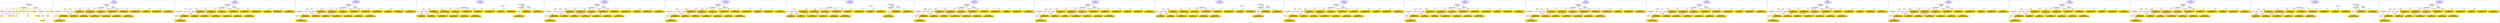 digraph n0 {
fontcolor="blue"
remincross="true"
label="s04-ima-artworks.xml"
subgraph cluster_0 {
label="1-correct model"
n2[style="filled",color="white",fillcolor="lightgray",label="CulturalHeritageObject1"];
n3[shape="plaintext",style="filled",fillcolor="gold",label="creationDate"];
n4[style="filled",color="white",fillcolor="lightgray",label="Person1"];
n5[shape="plaintext",style="filled",fillcolor="gold",label="galleryLabel"];
n6[shape="plaintext",style="filled",fillcolor="gold",label="dimensions"];
n7[shape="plaintext",style="filled",fillcolor="gold",label="materials"];
n8[shape="plaintext",style="filled",fillcolor="gold",label="creditLine"];
n9[shape="plaintext",style="filled",fillcolor="gold",label="provenance"];
n10[style="filled",color="white",fillcolor="lightgray",label="Concept1"];
n11[shape="plaintext",style="filled",fillcolor="gold",label="title"];
n12[shape="plaintext",style="filled",fillcolor="gold",label="accessionNumber"];
n13[style="filled",color="white",fillcolor="lightgray",label="CulturalHeritageObject2"];
n14[style="filled",color="white",fillcolor="lightgray",label="Document2"];
n15[shape="plaintext",style="filled",fillcolor="gold",label="relatedArtworksTitle"];
n16[style="filled",color="white",fillcolor="lightgray",label="Document1"];
n17[shape="plaintext",style="filled",fillcolor="gold",label="nationality"];
n18[shape="plaintext",style="filled",fillcolor="gold",label="birthDate"];
n19[shape="plaintext",style="filled",fillcolor="gold",label="deathDate"];
n20[shape="plaintext",style="filled",fillcolor="gold",label="artist"];
n21[style="filled",color="white",fillcolor="lightgray",label="EuropeanaAggregation1"];
n22[style="filled",color="white",fillcolor="lightgray",label="WebResource1"];
n23[shape="plaintext",style="filled",fillcolor="gold",label="imageURL"];
n24[shape="plaintext",style="filled",fillcolor="gold",label="values"];
n25[shape="plaintext",style="filled",fillcolor="gold",label="relatedArtworksURL"];
n26[shape="plaintext",style="filled",fillcolor="gold",label="sourceURL"];
}
subgraph cluster_1 {
label="candidate 0\nlink coherence:1.0\nnode coherence:1.0\nconfidence:0.5394373580808689\nmapping score:0.6111850017132309\ncost:23.99931\n-precision:0.92-recall:0.92"
n28[style="filled",color="white",fillcolor="lightgray",label="CulturalHeritageObject1"];
n29[style="filled",color="white",fillcolor="lightgray",label="CulturalHeritageObject2"];
n30[style="filled",color="white",fillcolor="lightgray",label="Person1"];
n31[style="filled",color="white",fillcolor="lightgray",label="Concept1"];
n32[style="filled",color="white",fillcolor="lightgray",label="Document1"];
n33[style="filled",color="white",fillcolor="lightgray",label="Document2"];
n34[style="filled",color="white",fillcolor="lightgray",label="EuropeanaAggregation1"];
n35[style="filled",color="white",fillcolor="lightgray",label="WebResource1"];
n36[shape="plaintext",style="filled",fillcolor="gold",label="materials\n[CulturalHeritageObject,medium,0.817]\n[CulturalHeritageObject,description,0.066]\n[Concept,prefLabel,0.059]\n[Person,biographicalInformation,0.058]"];
n37[shape="plaintext",style="filled",fillcolor="gold",label="deathDate\n[Person,dateOfDeath,0.399]\n[CulturalHeritageObject,created,0.284]\n[Person,dateOfBirth,0.265]\n[CulturalHeritageObject,title,0.052]"];
n38[shape="plaintext",style="filled",fillcolor="gold",label="galleryLabel\n[Person,biographicalInformation,0.401]\n[CulturalHeritageObject,description,0.373]\n[CulturalHeritageObject,title,0.158]\n[CulturalHeritageObject,provenance,0.068]"];
n39[shape="plaintext",style="filled",fillcolor="gold",label="relatedArtworksURL\n[WebResource,classLink,0.442]\n[Document,classLink,0.385]\n[CulturalHeritageObject,provenance,0.107]\n[CulturalHeritageObject,accessionNumber,0.066]"];
n40[shape="plaintext",style="filled",fillcolor="gold",label="title\n[CulturalHeritageObject,title,0.38]\n[Document,classLink,0.24]\n[CulturalHeritageObject,description,0.237]\n[Person,biographicalInformation,0.144]"];
n41[shape="plaintext",style="filled",fillcolor="gold",label="accessionNumber\n[CulturalHeritageObject,accessionNumber,0.981]\n[CulturalHeritageObject,extent,0.018]\n[CulturalHeritageObject,provenance,0.0]\n[WebResource,classLink,0.0]"];
n42[shape="plaintext",style="filled",fillcolor="gold",label="creditLine\n[CulturalHeritageObject,provenance,0.7]\n[CulturalHeritageObject,title,0.114]\n[CulturalHeritageObject,description,0.101]\n[Document,classLink,0.085]"];
n43[shape="plaintext",style="filled",fillcolor="gold",label="birthDate\n[Person,dateOfBirth,0.436]\n[Person,dateOfDeath,0.272]\n[CulturalHeritageObject,created,0.248]\n[Person,biographicalInformation,0.044]"];
n44[shape="plaintext",style="filled",fillcolor="gold",label="dimensions\n[CulturalHeritageObject,extent,0.615]\n[CulturalHeritageObject,accessionNumber,0.172]\n[CulturalHeritageObject,medium,0.111]\n[CulturalHeritageObject,description,0.103]"];
n45[shape="plaintext",style="filled",fillcolor="gold",label="sourceURL\n[WebResource,classLink,0.432]\n[Document,classLink,0.405]\n[CulturalHeritageObject,provenance,0.111]\n[CulturalHeritageObject,accessionNumber,0.053]"];
n46[shape="plaintext",style="filled",fillcolor="gold",label="nationality\n[Person,countryAssociatedWithThePerson,0.796]\n[Concept,prefLabel,0.09]\n[CulturalHeritageObject,provenance,0.069]\n[CulturalHeritageObject,title,0.046]"];
n47[shape="plaintext",style="filled",fillcolor="gold",label="creationDate\n[Person,dateOfBirth,0.413]\n[CulturalHeritageObject,created,0.325]\n[Person,dateOfDeath,0.157]\n[Person,biographicalInformation,0.104]"];
n48[shape="plaintext",style="filled",fillcolor="gold",label="values\n[Concept,prefLabel,0.366]\n[CulturalHeritageObject,title,0.263]\n[CulturalHeritageObject,description,0.26]\n[Person,biographicalInformation,0.111]"];
n49[shape="plaintext",style="filled",fillcolor="gold",label="imageURL\n[WebResource,classLink,0.833]\n[Document,classLink,0.155]\n[CulturalHeritageObject,description,0.007]\n[CulturalHeritageObject,accessionNumber,0.005]"];
n50[shape="plaintext",style="filled",fillcolor="gold",label="artist\n[Person,nameOfThePerson,0.478]\n[Document,classLink,0.273]\n[CulturalHeritageObject,provenance,0.162]\n[CulturalHeritageObject,title,0.087]"];
n51[shape="plaintext",style="filled",fillcolor="gold",label="relatedArtworksTitle\n[CulturalHeritageObject,title,0.355]\n[Document,classLink,0.282]\n[CulturalHeritageObject,description,0.232]\n[Person,biographicalInformation,0.131]"];
n52[shape="plaintext",style="filled",fillcolor="gold",label="provenance\n[CulturalHeritageObject,provenance,0.527]\n[CulturalHeritageObject,description,0.168]\n[CulturalHeritageObject,title,0.161]\n[Person,biographicalInformation,0.144]"];
}
subgraph cluster_2 {
label="candidate 1\nlink coherence:1.0\nnode coherence:1.0\nconfidence:0.5335249654667767\nmapping score:0.6092142041752001\ncost:23.99931\n-precision:0.83-recall:0.83"
n54[style="filled",color="white",fillcolor="lightgray",label="CulturalHeritageObject1"];
n55[style="filled",color="white",fillcolor="lightgray",label="CulturalHeritageObject2"];
n56[style="filled",color="white",fillcolor="lightgray",label="Person1"];
n57[style="filled",color="white",fillcolor="lightgray",label="Concept1"];
n58[style="filled",color="white",fillcolor="lightgray",label="Document1"];
n59[style="filled",color="white",fillcolor="lightgray",label="Document2"];
n60[style="filled",color="white",fillcolor="lightgray",label="EuropeanaAggregation1"];
n61[style="filled",color="white",fillcolor="lightgray",label="WebResource1"];
n62[shape="plaintext",style="filled",fillcolor="gold",label="materials\n[CulturalHeritageObject,medium,0.817]\n[CulturalHeritageObject,description,0.066]\n[Concept,prefLabel,0.059]\n[Person,biographicalInformation,0.058]"];
n63[shape="plaintext",style="filled",fillcolor="gold",label="deathDate\n[Person,dateOfDeath,0.399]\n[CulturalHeritageObject,created,0.284]\n[Person,dateOfBirth,0.265]\n[CulturalHeritageObject,title,0.052]"];
n64[shape="plaintext",style="filled",fillcolor="gold",label="galleryLabel\n[Person,biographicalInformation,0.401]\n[CulturalHeritageObject,description,0.373]\n[CulturalHeritageObject,title,0.158]\n[CulturalHeritageObject,provenance,0.068]"];
n65[shape="plaintext",style="filled",fillcolor="gold",label="relatedArtworksURL\n[WebResource,classLink,0.442]\n[Document,classLink,0.385]\n[CulturalHeritageObject,provenance,0.107]\n[CulturalHeritageObject,accessionNumber,0.066]"];
n66[shape="plaintext",style="filled",fillcolor="gold",label="title\n[CulturalHeritageObject,title,0.38]\n[Document,classLink,0.24]\n[CulturalHeritageObject,description,0.237]\n[Person,biographicalInformation,0.144]"];
n67[shape="plaintext",style="filled",fillcolor="gold",label="accessionNumber\n[CulturalHeritageObject,accessionNumber,0.981]\n[CulturalHeritageObject,extent,0.018]\n[CulturalHeritageObject,provenance,0.0]\n[WebResource,classLink,0.0]"];
n68[shape="plaintext",style="filled",fillcolor="gold",label="creditLine\n[CulturalHeritageObject,provenance,0.7]\n[CulturalHeritageObject,title,0.114]\n[CulturalHeritageObject,description,0.101]\n[Document,classLink,0.085]"];
n69[shape="plaintext",style="filled",fillcolor="gold",label="creationDate\n[Person,dateOfBirth,0.413]\n[CulturalHeritageObject,created,0.325]\n[Person,dateOfDeath,0.157]\n[Person,biographicalInformation,0.104]"];
n70[shape="plaintext",style="filled",fillcolor="gold",label="dimensions\n[CulturalHeritageObject,extent,0.615]\n[CulturalHeritageObject,accessionNumber,0.172]\n[CulturalHeritageObject,medium,0.111]\n[CulturalHeritageObject,description,0.103]"];
n71[shape="plaintext",style="filled",fillcolor="gold",label="sourceURL\n[WebResource,classLink,0.432]\n[Document,classLink,0.405]\n[CulturalHeritageObject,provenance,0.111]\n[CulturalHeritageObject,accessionNumber,0.053]"];
n72[shape="plaintext",style="filled",fillcolor="gold",label="nationality\n[Person,countryAssociatedWithThePerson,0.796]\n[Concept,prefLabel,0.09]\n[CulturalHeritageObject,provenance,0.069]\n[CulturalHeritageObject,title,0.046]"];
n73[shape="plaintext",style="filled",fillcolor="gold",label="birthDate\n[Person,dateOfBirth,0.436]\n[Person,dateOfDeath,0.272]\n[CulturalHeritageObject,created,0.248]\n[Person,biographicalInformation,0.044]"];
n74[shape="plaintext",style="filled",fillcolor="gold",label="values\n[Concept,prefLabel,0.366]\n[CulturalHeritageObject,title,0.263]\n[CulturalHeritageObject,description,0.26]\n[Person,biographicalInformation,0.111]"];
n75[shape="plaintext",style="filled",fillcolor="gold",label="imageURL\n[WebResource,classLink,0.833]\n[Document,classLink,0.155]\n[CulturalHeritageObject,description,0.007]\n[CulturalHeritageObject,accessionNumber,0.005]"];
n76[shape="plaintext",style="filled",fillcolor="gold",label="artist\n[Person,nameOfThePerson,0.478]\n[Document,classLink,0.273]\n[CulturalHeritageObject,provenance,0.162]\n[CulturalHeritageObject,title,0.087]"];
n77[shape="plaintext",style="filled",fillcolor="gold",label="relatedArtworksTitle\n[CulturalHeritageObject,title,0.355]\n[Document,classLink,0.282]\n[CulturalHeritageObject,description,0.232]\n[Person,biographicalInformation,0.131]"];
n78[shape="plaintext",style="filled",fillcolor="gold",label="provenance\n[CulturalHeritageObject,provenance,0.527]\n[CulturalHeritageObject,description,0.168]\n[CulturalHeritageObject,title,0.161]\n[Person,biographicalInformation,0.144]"];
}
subgraph cluster_3 {
label="candidate 10\nlink coherence:0.9583333333333334\nnode coherence:1.0\nconfidence:0.5335249654667767\nmapping score:0.6092142041752001\ncost:23.9993\n-precision:0.79-recall:0.79"
n80[style="filled",color="white",fillcolor="lightgray",label="CulturalHeritageObject1"];
n81[style="filled",color="white",fillcolor="lightgray",label="CulturalHeritageObject2"];
n82[style="filled",color="white",fillcolor="lightgray",label="Person1"];
n83[style="filled",color="white",fillcolor="lightgray",label="Concept1"];
n84[style="filled",color="white",fillcolor="lightgray",label="Document1"];
n85[style="filled",color="white",fillcolor="lightgray",label="Document2"];
n86[style="filled",color="white",fillcolor="lightgray",label="EuropeanaAggregation1"];
n87[style="filled",color="white",fillcolor="lightgray",label="WebResource1"];
n88[shape="plaintext",style="filled",fillcolor="gold",label="materials\n[CulturalHeritageObject,medium,0.817]\n[CulturalHeritageObject,description,0.066]\n[Concept,prefLabel,0.059]\n[Person,biographicalInformation,0.058]"];
n89[shape="plaintext",style="filled",fillcolor="gold",label="deathDate\n[Person,dateOfDeath,0.399]\n[CulturalHeritageObject,created,0.284]\n[Person,dateOfBirth,0.265]\n[CulturalHeritageObject,title,0.052]"];
n90[shape="plaintext",style="filled",fillcolor="gold",label="galleryLabel\n[Person,biographicalInformation,0.401]\n[CulturalHeritageObject,description,0.373]\n[CulturalHeritageObject,title,0.158]\n[CulturalHeritageObject,provenance,0.068]"];
n91[shape="plaintext",style="filled",fillcolor="gold",label="relatedArtworksURL\n[WebResource,classLink,0.442]\n[Document,classLink,0.385]\n[CulturalHeritageObject,provenance,0.107]\n[CulturalHeritageObject,accessionNumber,0.066]"];
n92[shape="plaintext",style="filled",fillcolor="gold",label="title\n[CulturalHeritageObject,title,0.38]\n[Document,classLink,0.24]\n[CulturalHeritageObject,description,0.237]\n[Person,biographicalInformation,0.144]"];
n93[shape="plaintext",style="filled",fillcolor="gold",label="accessionNumber\n[CulturalHeritageObject,accessionNumber,0.981]\n[CulturalHeritageObject,extent,0.018]\n[CulturalHeritageObject,provenance,0.0]\n[WebResource,classLink,0.0]"];
n94[shape="plaintext",style="filled",fillcolor="gold",label="creditLine\n[CulturalHeritageObject,provenance,0.7]\n[CulturalHeritageObject,title,0.114]\n[CulturalHeritageObject,description,0.101]\n[Document,classLink,0.085]"];
n95[shape="plaintext",style="filled",fillcolor="gold",label="creationDate\n[Person,dateOfBirth,0.413]\n[CulturalHeritageObject,created,0.325]\n[Person,dateOfDeath,0.157]\n[Person,biographicalInformation,0.104]"];
n96[shape="plaintext",style="filled",fillcolor="gold",label="dimensions\n[CulturalHeritageObject,extent,0.615]\n[CulturalHeritageObject,accessionNumber,0.172]\n[CulturalHeritageObject,medium,0.111]\n[CulturalHeritageObject,description,0.103]"];
n97[shape="plaintext",style="filled",fillcolor="gold",label="sourceURL\n[WebResource,classLink,0.432]\n[Document,classLink,0.405]\n[CulturalHeritageObject,provenance,0.111]\n[CulturalHeritageObject,accessionNumber,0.053]"];
n98[shape="plaintext",style="filled",fillcolor="gold",label="nationality\n[Person,countryAssociatedWithThePerson,0.796]\n[Concept,prefLabel,0.09]\n[CulturalHeritageObject,provenance,0.069]\n[CulturalHeritageObject,title,0.046]"];
n99[shape="plaintext",style="filled",fillcolor="gold",label="birthDate\n[Person,dateOfBirth,0.436]\n[Person,dateOfDeath,0.272]\n[CulturalHeritageObject,created,0.248]\n[Person,biographicalInformation,0.044]"];
n100[shape="plaintext",style="filled",fillcolor="gold",label="values\n[Concept,prefLabel,0.366]\n[CulturalHeritageObject,title,0.263]\n[CulturalHeritageObject,description,0.26]\n[Person,biographicalInformation,0.111]"];
n101[shape="plaintext",style="filled",fillcolor="gold",label="imageURL\n[WebResource,classLink,0.833]\n[Document,classLink,0.155]\n[CulturalHeritageObject,description,0.007]\n[CulturalHeritageObject,accessionNumber,0.005]"];
n102[shape="plaintext",style="filled",fillcolor="gold",label="artist\n[Person,nameOfThePerson,0.478]\n[Document,classLink,0.273]\n[CulturalHeritageObject,provenance,0.162]\n[CulturalHeritageObject,title,0.087]"];
n103[shape="plaintext",style="filled",fillcolor="gold",label="relatedArtworksTitle\n[CulturalHeritageObject,title,0.355]\n[Document,classLink,0.282]\n[CulturalHeritageObject,description,0.232]\n[Person,biographicalInformation,0.131]"];
n104[shape="plaintext",style="filled",fillcolor="gold",label="provenance\n[CulturalHeritageObject,provenance,0.527]\n[CulturalHeritageObject,description,0.168]\n[CulturalHeritageObject,title,0.161]\n[Person,biographicalInformation,0.144]"];
}
subgraph cluster_4 {
label="candidate 11\nlink coherence:0.9583333333333334\nnode coherence:1.0\nconfidence:0.5335249654667767\nmapping score:0.6092142041752001\ncost:123.009332\n-precision:0.79-recall:0.79"
n106[style="filled",color="white",fillcolor="lightgray",label="CulturalHeritageObject1"];
n107[style="filled",color="white",fillcolor="lightgray",label="Person1"];
n108[style="filled",color="white",fillcolor="lightgray",label="Concept1"];
n109[style="filled",color="white",fillcolor="lightgray",label="Document1"];
n110[style="filled",color="white",fillcolor="lightgray",label="CulturalHeritageObject2"];
n111[style="filled",color="white",fillcolor="lightgray",label="Document2"];
n112[style="filled",color="white",fillcolor="lightgray",label="EuropeanaAggregation1"];
n113[style="filled",color="white",fillcolor="lightgray",label="WebResource1"];
n114[shape="plaintext",style="filled",fillcolor="gold",label="materials\n[CulturalHeritageObject,medium,0.817]\n[CulturalHeritageObject,description,0.066]\n[Concept,prefLabel,0.059]\n[Person,biographicalInformation,0.058]"];
n115[shape="plaintext",style="filled",fillcolor="gold",label="deathDate\n[Person,dateOfDeath,0.399]\n[CulturalHeritageObject,created,0.284]\n[Person,dateOfBirth,0.265]\n[CulturalHeritageObject,title,0.052]"];
n116[shape="plaintext",style="filled",fillcolor="gold",label="galleryLabel\n[Person,biographicalInformation,0.401]\n[CulturalHeritageObject,description,0.373]\n[CulturalHeritageObject,title,0.158]\n[CulturalHeritageObject,provenance,0.068]"];
n117[shape="plaintext",style="filled",fillcolor="gold",label="relatedArtworksURL\n[WebResource,classLink,0.442]\n[Document,classLink,0.385]\n[CulturalHeritageObject,provenance,0.107]\n[CulturalHeritageObject,accessionNumber,0.066]"];
n118[shape="plaintext",style="filled",fillcolor="gold",label="title\n[CulturalHeritageObject,title,0.38]\n[Document,classLink,0.24]\n[CulturalHeritageObject,description,0.237]\n[Person,biographicalInformation,0.144]"];
n119[shape="plaintext",style="filled",fillcolor="gold",label="accessionNumber\n[CulturalHeritageObject,accessionNumber,0.981]\n[CulturalHeritageObject,extent,0.018]\n[CulturalHeritageObject,provenance,0.0]\n[WebResource,classLink,0.0]"];
n120[shape="plaintext",style="filled",fillcolor="gold",label="creditLine\n[CulturalHeritageObject,provenance,0.7]\n[CulturalHeritageObject,title,0.114]\n[CulturalHeritageObject,description,0.101]\n[Document,classLink,0.085]"];
n121[shape="plaintext",style="filled",fillcolor="gold",label="creationDate\n[Person,dateOfBirth,0.413]\n[CulturalHeritageObject,created,0.325]\n[Person,dateOfDeath,0.157]\n[Person,biographicalInformation,0.104]"];
n122[shape="plaintext",style="filled",fillcolor="gold",label="dimensions\n[CulturalHeritageObject,extent,0.615]\n[CulturalHeritageObject,accessionNumber,0.172]\n[CulturalHeritageObject,medium,0.111]\n[CulturalHeritageObject,description,0.103]"];
n123[shape="plaintext",style="filled",fillcolor="gold",label="sourceURL\n[WebResource,classLink,0.432]\n[Document,classLink,0.405]\n[CulturalHeritageObject,provenance,0.111]\n[CulturalHeritageObject,accessionNumber,0.053]"];
n124[shape="plaintext",style="filled",fillcolor="gold",label="nationality\n[Person,countryAssociatedWithThePerson,0.796]\n[Concept,prefLabel,0.09]\n[CulturalHeritageObject,provenance,0.069]\n[CulturalHeritageObject,title,0.046]"];
n125[shape="plaintext",style="filled",fillcolor="gold",label="birthDate\n[Person,dateOfBirth,0.436]\n[Person,dateOfDeath,0.272]\n[CulturalHeritageObject,created,0.248]\n[Person,biographicalInformation,0.044]"];
n126[shape="plaintext",style="filled",fillcolor="gold",label="values\n[Concept,prefLabel,0.366]\n[CulturalHeritageObject,title,0.263]\n[CulturalHeritageObject,description,0.26]\n[Person,biographicalInformation,0.111]"];
n127[shape="plaintext",style="filled",fillcolor="gold",label="imageURL\n[WebResource,classLink,0.833]\n[Document,classLink,0.155]\n[CulturalHeritageObject,description,0.007]\n[CulturalHeritageObject,accessionNumber,0.005]"];
n128[shape="plaintext",style="filled",fillcolor="gold",label="artist\n[Person,nameOfThePerson,0.478]\n[Document,classLink,0.273]\n[CulturalHeritageObject,provenance,0.162]\n[CulturalHeritageObject,title,0.087]"];
n129[shape="plaintext",style="filled",fillcolor="gold",label="relatedArtworksTitle\n[CulturalHeritageObject,title,0.355]\n[Document,classLink,0.282]\n[CulturalHeritageObject,description,0.232]\n[Person,biographicalInformation,0.131]"];
n130[shape="plaintext",style="filled",fillcolor="gold",label="provenance\n[CulturalHeritageObject,provenance,0.527]\n[CulturalHeritageObject,description,0.168]\n[CulturalHeritageObject,title,0.161]\n[Person,biographicalInformation,0.144]"];
}
subgraph cluster_5 {
label="candidate 12\nlink coherence:0.9583333333333334\nnode coherence:1.0\nconfidence:0.5335249654667767\nmapping score:0.6092142041752001\ncost:123.009492\n-precision:0.79-recall:0.79"
n132[style="filled",color="white",fillcolor="lightgray",label="CulturalHeritageObject1"];
n133[style="filled",color="white",fillcolor="lightgray",label="CulturalHeritageObject2"];
n134[style="filled",color="white",fillcolor="lightgray",label="Person1"];
n135[style="filled",color="white",fillcolor="lightgray",label="Concept1"];
n136[style="filled",color="white",fillcolor="lightgray",label="Document1"];
n137[style="filled",color="white",fillcolor="lightgray",label="Document2"];
n138[style="filled",color="white",fillcolor="lightgray",label="EuropeanaAggregation1"];
n139[style="filled",color="white",fillcolor="lightgray",label="WebResource1"];
n140[shape="plaintext",style="filled",fillcolor="gold",label="materials\n[CulturalHeritageObject,medium,0.817]\n[CulturalHeritageObject,description,0.066]\n[Concept,prefLabel,0.059]\n[Person,biographicalInformation,0.058]"];
n141[shape="plaintext",style="filled",fillcolor="gold",label="deathDate\n[Person,dateOfDeath,0.399]\n[CulturalHeritageObject,created,0.284]\n[Person,dateOfBirth,0.265]\n[CulturalHeritageObject,title,0.052]"];
n142[shape="plaintext",style="filled",fillcolor="gold",label="galleryLabel\n[Person,biographicalInformation,0.401]\n[CulturalHeritageObject,description,0.373]\n[CulturalHeritageObject,title,0.158]\n[CulturalHeritageObject,provenance,0.068]"];
n143[shape="plaintext",style="filled",fillcolor="gold",label="relatedArtworksURL\n[WebResource,classLink,0.442]\n[Document,classLink,0.385]\n[CulturalHeritageObject,provenance,0.107]\n[CulturalHeritageObject,accessionNumber,0.066]"];
n144[shape="plaintext",style="filled",fillcolor="gold",label="title\n[CulturalHeritageObject,title,0.38]\n[Document,classLink,0.24]\n[CulturalHeritageObject,description,0.237]\n[Person,biographicalInformation,0.144]"];
n145[shape="plaintext",style="filled",fillcolor="gold",label="accessionNumber\n[CulturalHeritageObject,accessionNumber,0.981]\n[CulturalHeritageObject,extent,0.018]\n[CulturalHeritageObject,provenance,0.0]\n[WebResource,classLink,0.0]"];
n146[shape="plaintext",style="filled",fillcolor="gold",label="creditLine\n[CulturalHeritageObject,provenance,0.7]\n[CulturalHeritageObject,title,0.114]\n[CulturalHeritageObject,description,0.101]\n[Document,classLink,0.085]"];
n147[shape="plaintext",style="filled",fillcolor="gold",label="creationDate\n[Person,dateOfBirth,0.413]\n[CulturalHeritageObject,created,0.325]\n[Person,dateOfDeath,0.157]\n[Person,biographicalInformation,0.104]"];
n148[shape="plaintext",style="filled",fillcolor="gold",label="dimensions\n[CulturalHeritageObject,extent,0.615]\n[CulturalHeritageObject,accessionNumber,0.172]\n[CulturalHeritageObject,medium,0.111]\n[CulturalHeritageObject,description,0.103]"];
n149[shape="plaintext",style="filled",fillcolor="gold",label="sourceURL\n[WebResource,classLink,0.432]\n[Document,classLink,0.405]\n[CulturalHeritageObject,provenance,0.111]\n[CulturalHeritageObject,accessionNumber,0.053]"];
n150[shape="plaintext",style="filled",fillcolor="gold",label="nationality\n[Person,countryAssociatedWithThePerson,0.796]\n[Concept,prefLabel,0.09]\n[CulturalHeritageObject,provenance,0.069]\n[CulturalHeritageObject,title,0.046]"];
n151[shape="plaintext",style="filled",fillcolor="gold",label="birthDate\n[Person,dateOfBirth,0.436]\n[Person,dateOfDeath,0.272]\n[CulturalHeritageObject,created,0.248]\n[Person,biographicalInformation,0.044]"];
n152[shape="plaintext",style="filled",fillcolor="gold",label="values\n[Concept,prefLabel,0.366]\n[CulturalHeritageObject,title,0.263]\n[CulturalHeritageObject,description,0.26]\n[Person,biographicalInformation,0.111]"];
n153[shape="plaintext",style="filled",fillcolor="gold",label="imageURL\n[WebResource,classLink,0.833]\n[Document,classLink,0.155]\n[CulturalHeritageObject,description,0.007]\n[CulturalHeritageObject,accessionNumber,0.005]"];
n154[shape="plaintext",style="filled",fillcolor="gold",label="artist\n[Person,nameOfThePerson,0.478]\n[Document,classLink,0.273]\n[CulturalHeritageObject,provenance,0.162]\n[CulturalHeritageObject,title,0.087]"];
n155[shape="plaintext",style="filled",fillcolor="gold",label="relatedArtworksTitle\n[CulturalHeritageObject,title,0.355]\n[Document,classLink,0.282]\n[CulturalHeritageObject,description,0.232]\n[Person,biographicalInformation,0.131]"];
n156[shape="plaintext",style="filled",fillcolor="gold",label="provenance\n[CulturalHeritageObject,provenance,0.527]\n[CulturalHeritageObject,description,0.168]\n[CulturalHeritageObject,title,0.161]\n[Person,biographicalInformation,0.144]"];
}
subgraph cluster_6 {
label="candidate 13\nlink coherence:0.9583333333333334\nnode coherence:1.0\nconfidence:0.5281646896492872\nmapping score:0.6074274455693703\ncost:23.9993\n-precision:0.75-recall:0.75"
n158[style="filled",color="white",fillcolor="lightgray",label="CulturalHeritageObject1"];
n159[style="filled",color="white",fillcolor="lightgray",label="CulturalHeritageObject2"];
n160[style="filled",color="white",fillcolor="lightgray",label="Person1"];
n161[style="filled",color="white",fillcolor="lightgray",label="Concept1"];
n162[style="filled",color="white",fillcolor="lightgray",label="Document1"];
n163[style="filled",color="white",fillcolor="lightgray",label="Document2"];
n164[style="filled",color="white",fillcolor="lightgray",label="EuropeanaAggregation1"];
n165[style="filled",color="white",fillcolor="lightgray",label="WebResource1"];
n166[shape="plaintext",style="filled",fillcolor="gold",label="materials\n[CulturalHeritageObject,medium,0.817]\n[CulturalHeritageObject,description,0.066]\n[Concept,prefLabel,0.059]\n[Person,biographicalInformation,0.058]"];
n167[shape="plaintext",style="filled",fillcolor="gold",label="birthDate\n[Person,dateOfBirth,0.436]\n[Person,dateOfDeath,0.272]\n[CulturalHeritageObject,created,0.248]\n[Person,biographicalInformation,0.044]"];
n168[shape="plaintext",style="filled",fillcolor="gold",label="galleryLabel\n[Person,biographicalInformation,0.401]\n[CulturalHeritageObject,description,0.373]\n[CulturalHeritageObject,title,0.158]\n[CulturalHeritageObject,provenance,0.068]"];
n169[shape="plaintext",style="filled",fillcolor="gold",label="relatedArtworksURL\n[WebResource,classLink,0.442]\n[Document,classLink,0.385]\n[CulturalHeritageObject,provenance,0.107]\n[CulturalHeritageObject,accessionNumber,0.066]"];
n170[shape="plaintext",style="filled",fillcolor="gold",label="title\n[CulturalHeritageObject,title,0.38]\n[Document,classLink,0.24]\n[CulturalHeritageObject,description,0.237]\n[Person,biographicalInformation,0.144]"];
n171[shape="plaintext",style="filled",fillcolor="gold",label="accessionNumber\n[CulturalHeritageObject,accessionNumber,0.981]\n[CulturalHeritageObject,extent,0.018]\n[CulturalHeritageObject,provenance,0.0]\n[WebResource,classLink,0.0]"];
n172[shape="plaintext",style="filled",fillcolor="gold",label="creditLine\n[CulturalHeritageObject,provenance,0.7]\n[CulturalHeritageObject,title,0.114]\n[CulturalHeritageObject,description,0.101]\n[Document,classLink,0.085]"];
n173[shape="plaintext",style="filled",fillcolor="gold",label="creationDate\n[Person,dateOfBirth,0.413]\n[CulturalHeritageObject,created,0.325]\n[Person,dateOfDeath,0.157]\n[Person,biographicalInformation,0.104]"];
n174[shape="plaintext",style="filled",fillcolor="gold",label="dimensions\n[CulturalHeritageObject,extent,0.615]\n[CulturalHeritageObject,accessionNumber,0.172]\n[CulturalHeritageObject,medium,0.111]\n[CulturalHeritageObject,description,0.103]"];
n175[shape="plaintext",style="filled",fillcolor="gold",label="sourceURL\n[WebResource,classLink,0.432]\n[Document,classLink,0.405]\n[CulturalHeritageObject,provenance,0.111]\n[CulturalHeritageObject,accessionNumber,0.053]"];
n176[shape="plaintext",style="filled",fillcolor="gold",label="nationality\n[Person,countryAssociatedWithThePerson,0.796]\n[Concept,prefLabel,0.09]\n[CulturalHeritageObject,provenance,0.069]\n[CulturalHeritageObject,title,0.046]"];
n177[shape="plaintext",style="filled",fillcolor="gold",label="deathDate\n[Person,dateOfDeath,0.399]\n[CulturalHeritageObject,created,0.284]\n[Person,dateOfBirth,0.265]\n[CulturalHeritageObject,title,0.052]"];
n178[shape="plaintext",style="filled",fillcolor="gold",label="values\n[Concept,prefLabel,0.366]\n[CulturalHeritageObject,title,0.263]\n[CulturalHeritageObject,description,0.26]\n[Person,biographicalInformation,0.111]"];
n179[shape="plaintext",style="filled",fillcolor="gold",label="imageURL\n[WebResource,classLink,0.833]\n[Document,classLink,0.155]\n[CulturalHeritageObject,description,0.007]\n[CulturalHeritageObject,accessionNumber,0.005]"];
n180[shape="plaintext",style="filled",fillcolor="gold",label="artist\n[Person,nameOfThePerson,0.478]\n[Document,classLink,0.273]\n[CulturalHeritageObject,provenance,0.162]\n[CulturalHeritageObject,title,0.087]"];
n181[shape="plaintext",style="filled",fillcolor="gold",label="relatedArtworksTitle\n[CulturalHeritageObject,title,0.355]\n[Document,classLink,0.282]\n[CulturalHeritageObject,description,0.232]\n[Person,biographicalInformation,0.131]"];
n182[shape="plaintext",style="filled",fillcolor="gold",label="provenance\n[CulturalHeritageObject,provenance,0.527]\n[CulturalHeritageObject,description,0.168]\n[CulturalHeritageObject,title,0.161]\n[Person,biographicalInformation,0.144]"];
}
subgraph cluster_7 {
label="candidate 14\nlink coherence:0.9583333333333334\nnode coherence:1.0\nconfidence:0.5281646896492872\nmapping score:0.6074274455693703\ncost:123.009332\n-precision:0.75-recall:0.75"
n184[style="filled",color="white",fillcolor="lightgray",label="CulturalHeritageObject1"];
n185[style="filled",color="white",fillcolor="lightgray",label="Person1"];
n186[style="filled",color="white",fillcolor="lightgray",label="Concept1"];
n187[style="filled",color="white",fillcolor="lightgray",label="Document1"];
n188[style="filled",color="white",fillcolor="lightgray",label="CulturalHeritageObject2"];
n189[style="filled",color="white",fillcolor="lightgray",label="Document2"];
n190[style="filled",color="white",fillcolor="lightgray",label="EuropeanaAggregation1"];
n191[style="filled",color="white",fillcolor="lightgray",label="WebResource1"];
n192[shape="plaintext",style="filled",fillcolor="gold",label="materials\n[CulturalHeritageObject,medium,0.817]\n[CulturalHeritageObject,description,0.066]\n[Concept,prefLabel,0.059]\n[Person,biographicalInformation,0.058]"];
n193[shape="plaintext",style="filled",fillcolor="gold",label="birthDate\n[Person,dateOfBirth,0.436]\n[Person,dateOfDeath,0.272]\n[CulturalHeritageObject,created,0.248]\n[Person,biographicalInformation,0.044]"];
n194[shape="plaintext",style="filled",fillcolor="gold",label="galleryLabel\n[Person,biographicalInformation,0.401]\n[CulturalHeritageObject,description,0.373]\n[CulturalHeritageObject,title,0.158]\n[CulturalHeritageObject,provenance,0.068]"];
n195[shape="plaintext",style="filled",fillcolor="gold",label="relatedArtworksURL\n[WebResource,classLink,0.442]\n[Document,classLink,0.385]\n[CulturalHeritageObject,provenance,0.107]\n[CulturalHeritageObject,accessionNumber,0.066]"];
n196[shape="plaintext",style="filled",fillcolor="gold",label="title\n[CulturalHeritageObject,title,0.38]\n[Document,classLink,0.24]\n[CulturalHeritageObject,description,0.237]\n[Person,biographicalInformation,0.144]"];
n197[shape="plaintext",style="filled",fillcolor="gold",label="accessionNumber\n[CulturalHeritageObject,accessionNumber,0.981]\n[CulturalHeritageObject,extent,0.018]\n[CulturalHeritageObject,provenance,0.0]\n[WebResource,classLink,0.0]"];
n198[shape="plaintext",style="filled",fillcolor="gold",label="creditLine\n[CulturalHeritageObject,provenance,0.7]\n[CulturalHeritageObject,title,0.114]\n[CulturalHeritageObject,description,0.101]\n[Document,classLink,0.085]"];
n199[shape="plaintext",style="filled",fillcolor="gold",label="creationDate\n[Person,dateOfBirth,0.413]\n[CulturalHeritageObject,created,0.325]\n[Person,dateOfDeath,0.157]\n[Person,biographicalInformation,0.104]"];
n200[shape="plaintext",style="filled",fillcolor="gold",label="dimensions\n[CulturalHeritageObject,extent,0.615]\n[CulturalHeritageObject,accessionNumber,0.172]\n[CulturalHeritageObject,medium,0.111]\n[CulturalHeritageObject,description,0.103]"];
n201[shape="plaintext",style="filled",fillcolor="gold",label="sourceURL\n[WebResource,classLink,0.432]\n[Document,classLink,0.405]\n[CulturalHeritageObject,provenance,0.111]\n[CulturalHeritageObject,accessionNumber,0.053]"];
n202[shape="plaintext",style="filled",fillcolor="gold",label="nationality\n[Person,countryAssociatedWithThePerson,0.796]\n[Concept,prefLabel,0.09]\n[CulturalHeritageObject,provenance,0.069]\n[CulturalHeritageObject,title,0.046]"];
n203[shape="plaintext",style="filled",fillcolor="gold",label="deathDate\n[Person,dateOfDeath,0.399]\n[CulturalHeritageObject,created,0.284]\n[Person,dateOfBirth,0.265]\n[CulturalHeritageObject,title,0.052]"];
n204[shape="plaintext",style="filled",fillcolor="gold",label="values\n[Concept,prefLabel,0.366]\n[CulturalHeritageObject,title,0.263]\n[CulturalHeritageObject,description,0.26]\n[Person,biographicalInformation,0.111]"];
n205[shape="plaintext",style="filled",fillcolor="gold",label="imageURL\n[WebResource,classLink,0.833]\n[Document,classLink,0.155]\n[CulturalHeritageObject,description,0.007]\n[CulturalHeritageObject,accessionNumber,0.005]"];
n206[shape="plaintext",style="filled",fillcolor="gold",label="artist\n[Person,nameOfThePerson,0.478]\n[Document,classLink,0.273]\n[CulturalHeritageObject,provenance,0.162]\n[CulturalHeritageObject,title,0.087]"];
n207[shape="plaintext",style="filled",fillcolor="gold",label="relatedArtworksTitle\n[CulturalHeritageObject,title,0.355]\n[Document,classLink,0.282]\n[CulturalHeritageObject,description,0.232]\n[Person,biographicalInformation,0.131]"];
n208[shape="plaintext",style="filled",fillcolor="gold",label="provenance\n[CulturalHeritageObject,provenance,0.527]\n[CulturalHeritageObject,description,0.168]\n[CulturalHeritageObject,title,0.161]\n[Person,biographicalInformation,0.144]"];
}
subgraph cluster_8 {
label="candidate 15\nlink coherence:0.9583333333333334\nnode coherence:1.0\nconfidence:0.5281646896492872\nmapping score:0.6074274455693703\ncost:123.009492\n-precision:0.75-recall:0.75"
n210[style="filled",color="white",fillcolor="lightgray",label="CulturalHeritageObject1"];
n211[style="filled",color="white",fillcolor="lightgray",label="CulturalHeritageObject2"];
n212[style="filled",color="white",fillcolor="lightgray",label="Person1"];
n213[style="filled",color="white",fillcolor="lightgray",label="Concept1"];
n214[style="filled",color="white",fillcolor="lightgray",label="Document1"];
n215[style="filled",color="white",fillcolor="lightgray",label="Document2"];
n216[style="filled",color="white",fillcolor="lightgray",label="EuropeanaAggregation1"];
n217[style="filled",color="white",fillcolor="lightgray",label="WebResource1"];
n218[shape="plaintext",style="filled",fillcolor="gold",label="materials\n[CulturalHeritageObject,medium,0.817]\n[CulturalHeritageObject,description,0.066]\n[Concept,prefLabel,0.059]\n[Person,biographicalInformation,0.058]"];
n219[shape="plaintext",style="filled",fillcolor="gold",label="birthDate\n[Person,dateOfBirth,0.436]\n[Person,dateOfDeath,0.272]\n[CulturalHeritageObject,created,0.248]\n[Person,biographicalInformation,0.044]"];
n220[shape="plaintext",style="filled",fillcolor="gold",label="galleryLabel\n[Person,biographicalInformation,0.401]\n[CulturalHeritageObject,description,0.373]\n[CulturalHeritageObject,title,0.158]\n[CulturalHeritageObject,provenance,0.068]"];
n221[shape="plaintext",style="filled",fillcolor="gold",label="relatedArtworksURL\n[WebResource,classLink,0.442]\n[Document,classLink,0.385]\n[CulturalHeritageObject,provenance,0.107]\n[CulturalHeritageObject,accessionNumber,0.066]"];
n222[shape="plaintext",style="filled",fillcolor="gold",label="title\n[CulturalHeritageObject,title,0.38]\n[Document,classLink,0.24]\n[CulturalHeritageObject,description,0.237]\n[Person,biographicalInformation,0.144]"];
n223[shape="plaintext",style="filled",fillcolor="gold",label="accessionNumber\n[CulturalHeritageObject,accessionNumber,0.981]\n[CulturalHeritageObject,extent,0.018]\n[CulturalHeritageObject,provenance,0.0]\n[WebResource,classLink,0.0]"];
n224[shape="plaintext",style="filled",fillcolor="gold",label="creditLine\n[CulturalHeritageObject,provenance,0.7]\n[CulturalHeritageObject,title,0.114]\n[CulturalHeritageObject,description,0.101]\n[Document,classLink,0.085]"];
n225[shape="plaintext",style="filled",fillcolor="gold",label="creationDate\n[Person,dateOfBirth,0.413]\n[CulturalHeritageObject,created,0.325]\n[Person,dateOfDeath,0.157]\n[Person,biographicalInformation,0.104]"];
n226[shape="plaintext",style="filled",fillcolor="gold",label="dimensions\n[CulturalHeritageObject,extent,0.615]\n[CulturalHeritageObject,accessionNumber,0.172]\n[CulturalHeritageObject,medium,0.111]\n[CulturalHeritageObject,description,0.103]"];
n227[shape="plaintext",style="filled",fillcolor="gold",label="sourceURL\n[WebResource,classLink,0.432]\n[Document,classLink,0.405]\n[CulturalHeritageObject,provenance,0.111]\n[CulturalHeritageObject,accessionNumber,0.053]"];
n228[shape="plaintext",style="filled",fillcolor="gold",label="nationality\n[Person,countryAssociatedWithThePerson,0.796]\n[Concept,prefLabel,0.09]\n[CulturalHeritageObject,provenance,0.069]\n[CulturalHeritageObject,title,0.046]"];
n229[shape="plaintext",style="filled",fillcolor="gold",label="deathDate\n[Person,dateOfDeath,0.399]\n[CulturalHeritageObject,created,0.284]\n[Person,dateOfBirth,0.265]\n[CulturalHeritageObject,title,0.052]"];
n230[shape="plaintext",style="filled",fillcolor="gold",label="values\n[Concept,prefLabel,0.366]\n[CulturalHeritageObject,title,0.263]\n[CulturalHeritageObject,description,0.26]\n[Person,biographicalInformation,0.111]"];
n231[shape="plaintext",style="filled",fillcolor="gold",label="imageURL\n[WebResource,classLink,0.833]\n[Document,classLink,0.155]\n[CulturalHeritageObject,description,0.007]\n[CulturalHeritageObject,accessionNumber,0.005]"];
n232[shape="plaintext",style="filled",fillcolor="gold",label="artist\n[Person,nameOfThePerson,0.478]\n[Document,classLink,0.273]\n[CulturalHeritageObject,provenance,0.162]\n[CulturalHeritageObject,title,0.087]"];
n233[shape="plaintext",style="filled",fillcolor="gold",label="relatedArtworksTitle\n[CulturalHeritageObject,title,0.355]\n[Document,classLink,0.282]\n[CulturalHeritageObject,description,0.232]\n[Person,biographicalInformation,0.131]"];
n234[shape="plaintext",style="filled",fillcolor="gold",label="provenance\n[CulturalHeritageObject,provenance,0.527]\n[CulturalHeritageObject,description,0.168]\n[CulturalHeritageObject,title,0.161]\n[Person,biographicalInformation,0.144]"];
}
subgraph cluster_9 {
label="candidate 16\nlink coherence:0.9583333333333334\nnode coherence:1.0\nconfidence:0.5227557124419842\nmapping score:0.6056244531669359\ncost:23.9993\n-precision:0.79-recall:0.79"
n236[style="filled",color="white",fillcolor="lightgray",label="CulturalHeritageObject1"];
n237[style="filled",color="white",fillcolor="lightgray",label="CulturalHeritageObject2"];
n238[style="filled",color="white",fillcolor="lightgray",label="Person1"];
n239[style="filled",color="white",fillcolor="lightgray",label="Concept1"];
n240[style="filled",color="white",fillcolor="lightgray",label="Document1"];
n241[style="filled",color="white",fillcolor="lightgray",label="Document2"];
n242[style="filled",color="white",fillcolor="lightgray",label="EuropeanaAggregation1"];
n243[style="filled",color="white",fillcolor="lightgray",label="WebResource1"];
n244[shape="plaintext",style="filled",fillcolor="gold",label="materials\n[CulturalHeritageObject,medium,0.817]\n[CulturalHeritageObject,description,0.066]\n[Concept,prefLabel,0.059]\n[Person,biographicalInformation,0.058]"];
n245[shape="plaintext",style="filled",fillcolor="gold",label="creationDate\n[Person,dateOfBirth,0.413]\n[CulturalHeritageObject,created,0.325]\n[Person,dateOfDeath,0.157]\n[Person,biographicalInformation,0.104]"];
n246[shape="plaintext",style="filled",fillcolor="gold",label="galleryLabel\n[Person,biographicalInformation,0.401]\n[CulturalHeritageObject,description,0.373]\n[CulturalHeritageObject,title,0.158]\n[CulturalHeritageObject,provenance,0.068]"];
n247[shape="plaintext",style="filled",fillcolor="gold",label="relatedArtworksURL\n[WebResource,classLink,0.442]\n[Document,classLink,0.385]\n[CulturalHeritageObject,provenance,0.107]\n[CulturalHeritageObject,accessionNumber,0.066]"];
n248[shape="plaintext",style="filled",fillcolor="gold",label="title\n[CulturalHeritageObject,title,0.38]\n[Document,classLink,0.24]\n[CulturalHeritageObject,description,0.237]\n[Person,biographicalInformation,0.144]"];
n249[shape="plaintext",style="filled",fillcolor="gold",label="accessionNumber\n[CulturalHeritageObject,accessionNumber,0.981]\n[CulturalHeritageObject,extent,0.018]\n[CulturalHeritageObject,provenance,0.0]\n[WebResource,classLink,0.0]"];
n250[shape="plaintext",style="filled",fillcolor="gold",label="creditLine\n[CulturalHeritageObject,provenance,0.7]\n[CulturalHeritageObject,title,0.114]\n[CulturalHeritageObject,description,0.101]\n[Document,classLink,0.085]"];
n251[shape="plaintext",style="filled",fillcolor="gold",label="birthDate\n[Person,dateOfBirth,0.436]\n[Person,dateOfDeath,0.272]\n[CulturalHeritageObject,created,0.248]\n[Person,biographicalInformation,0.044]"];
n252[shape="plaintext",style="filled",fillcolor="gold",label="dimensions\n[CulturalHeritageObject,extent,0.615]\n[CulturalHeritageObject,accessionNumber,0.172]\n[CulturalHeritageObject,medium,0.111]\n[CulturalHeritageObject,description,0.103]"];
n253[shape="plaintext",style="filled",fillcolor="gold",label="sourceURL\n[WebResource,classLink,0.432]\n[Document,classLink,0.405]\n[CulturalHeritageObject,provenance,0.111]\n[CulturalHeritageObject,accessionNumber,0.053]"];
n254[shape="plaintext",style="filled",fillcolor="gold",label="nationality\n[Person,countryAssociatedWithThePerson,0.796]\n[Concept,prefLabel,0.09]\n[CulturalHeritageObject,provenance,0.069]\n[CulturalHeritageObject,title,0.046]"];
n255[shape="plaintext",style="filled",fillcolor="gold",label="deathDate\n[Person,dateOfDeath,0.399]\n[CulturalHeritageObject,created,0.284]\n[Person,dateOfBirth,0.265]\n[CulturalHeritageObject,title,0.052]"];
n256[shape="plaintext",style="filled",fillcolor="gold",label="values\n[Concept,prefLabel,0.366]\n[CulturalHeritageObject,title,0.263]\n[CulturalHeritageObject,description,0.26]\n[Person,biographicalInformation,0.111]"];
n257[shape="plaintext",style="filled",fillcolor="gold",label="imageURL\n[WebResource,classLink,0.833]\n[Document,classLink,0.155]\n[CulturalHeritageObject,description,0.007]\n[CulturalHeritageObject,accessionNumber,0.005]"];
n258[shape="plaintext",style="filled",fillcolor="gold",label="artist\n[Person,nameOfThePerson,0.478]\n[Document,classLink,0.273]\n[CulturalHeritageObject,provenance,0.162]\n[CulturalHeritageObject,title,0.087]"];
n259[shape="plaintext",style="filled",fillcolor="gold",label="relatedArtworksTitle\n[CulturalHeritageObject,title,0.355]\n[Document,classLink,0.282]\n[CulturalHeritageObject,description,0.232]\n[Person,biographicalInformation,0.131]"];
n260[shape="plaintext",style="filled",fillcolor="gold",label="provenance\n[CulturalHeritageObject,provenance,0.527]\n[CulturalHeritageObject,description,0.168]\n[CulturalHeritageObject,title,0.161]\n[Person,biographicalInformation,0.144]"];
}
subgraph cluster_10 {
label="candidate 17\nlink coherence:0.9583333333333334\nnode coherence:1.0\nconfidence:0.5227557124419842\nmapping score:0.6056244531669359\ncost:123.009332\n-precision:0.79-recall:0.79"
n262[style="filled",color="white",fillcolor="lightgray",label="CulturalHeritageObject1"];
n263[style="filled",color="white",fillcolor="lightgray",label="Person1"];
n264[style="filled",color="white",fillcolor="lightgray",label="Concept1"];
n265[style="filled",color="white",fillcolor="lightgray",label="Document1"];
n266[style="filled",color="white",fillcolor="lightgray",label="CulturalHeritageObject2"];
n267[style="filled",color="white",fillcolor="lightgray",label="Document2"];
n268[style="filled",color="white",fillcolor="lightgray",label="EuropeanaAggregation1"];
n269[style="filled",color="white",fillcolor="lightgray",label="WebResource1"];
n270[shape="plaintext",style="filled",fillcolor="gold",label="materials\n[CulturalHeritageObject,medium,0.817]\n[CulturalHeritageObject,description,0.066]\n[Concept,prefLabel,0.059]\n[Person,biographicalInformation,0.058]"];
n271[shape="plaintext",style="filled",fillcolor="gold",label="creationDate\n[Person,dateOfBirth,0.413]\n[CulturalHeritageObject,created,0.325]\n[Person,dateOfDeath,0.157]\n[Person,biographicalInformation,0.104]"];
n272[shape="plaintext",style="filled",fillcolor="gold",label="galleryLabel\n[Person,biographicalInformation,0.401]\n[CulturalHeritageObject,description,0.373]\n[CulturalHeritageObject,title,0.158]\n[CulturalHeritageObject,provenance,0.068]"];
n273[shape="plaintext",style="filled",fillcolor="gold",label="relatedArtworksURL\n[WebResource,classLink,0.442]\n[Document,classLink,0.385]\n[CulturalHeritageObject,provenance,0.107]\n[CulturalHeritageObject,accessionNumber,0.066]"];
n274[shape="plaintext",style="filled",fillcolor="gold",label="title\n[CulturalHeritageObject,title,0.38]\n[Document,classLink,0.24]\n[CulturalHeritageObject,description,0.237]\n[Person,biographicalInformation,0.144]"];
n275[shape="plaintext",style="filled",fillcolor="gold",label="accessionNumber\n[CulturalHeritageObject,accessionNumber,0.981]\n[CulturalHeritageObject,extent,0.018]\n[CulturalHeritageObject,provenance,0.0]\n[WebResource,classLink,0.0]"];
n276[shape="plaintext",style="filled",fillcolor="gold",label="creditLine\n[CulturalHeritageObject,provenance,0.7]\n[CulturalHeritageObject,title,0.114]\n[CulturalHeritageObject,description,0.101]\n[Document,classLink,0.085]"];
n277[shape="plaintext",style="filled",fillcolor="gold",label="birthDate\n[Person,dateOfBirth,0.436]\n[Person,dateOfDeath,0.272]\n[CulturalHeritageObject,created,0.248]\n[Person,biographicalInformation,0.044]"];
n278[shape="plaintext",style="filled",fillcolor="gold",label="dimensions\n[CulturalHeritageObject,extent,0.615]\n[CulturalHeritageObject,accessionNumber,0.172]\n[CulturalHeritageObject,medium,0.111]\n[CulturalHeritageObject,description,0.103]"];
n279[shape="plaintext",style="filled",fillcolor="gold",label="sourceURL\n[WebResource,classLink,0.432]\n[Document,classLink,0.405]\n[CulturalHeritageObject,provenance,0.111]\n[CulturalHeritageObject,accessionNumber,0.053]"];
n280[shape="plaintext",style="filled",fillcolor="gold",label="nationality\n[Person,countryAssociatedWithThePerson,0.796]\n[Concept,prefLabel,0.09]\n[CulturalHeritageObject,provenance,0.069]\n[CulturalHeritageObject,title,0.046]"];
n281[shape="plaintext",style="filled",fillcolor="gold",label="deathDate\n[Person,dateOfDeath,0.399]\n[CulturalHeritageObject,created,0.284]\n[Person,dateOfBirth,0.265]\n[CulturalHeritageObject,title,0.052]"];
n282[shape="plaintext",style="filled",fillcolor="gold",label="values\n[Concept,prefLabel,0.366]\n[CulturalHeritageObject,title,0.263]\n[CulturalHeritageObject,description,0.26]\n[Person,biographicalInformation,0.111]"];
n283[shape="plaintext",style="filled",fillcolor="gold",label="imageURL\n[WebResource,classLink,0.833]\n[Document,classLink,0.155]\n[CulturalHeritageObject,description,0.007]\n[CulturalHeritageObject,accessionNumber,0.005]"];
n284[shape="plaintext",style="filled",fillcolor="gold",label="artist\n[Person,nameOfThePerson,0.478]\n[Document,classLink,0.273]\n[CulturalHeritageObject,provenance,0.162]\n[CulturalHeritageObject,title,0.087]"];
n285[shape="plaintext",style="filled",fillcolor="gold",label="relatedArtworksTitle\n[CulturalHeritageObject,title,0.355]\n[Document,classLink,0.282]\n[CulturalHeritageObject,description,0.232]\n[Person,biographicalInformation,0.131]"];
n286[shape="plaintext",style="filled",fillcolor="gold",label="provenance\n[CulturalHeritageObject,provenance,0.527]\n[CulturalHeritageObject,description,0.168]\n[CulturalHeritageObject,title,0.161]\n[Person,biographicalInformation,0.144]"];
}
subgraph cluster_11 {
label="candidate 18\nlink coherence:0.9583333333333334\nnode coherence:1.0\nconfidence:0.5227557124419842\nmapping score:0.6056244531669359\ncost:123.009492\n-precision:0.79-recall:0.79"
n288[style="filled",color="white",fillcolor="lightgray",label="CulturalHeritageObject1"];
n289[style="filled",color="white",fillcolor="lightgray",label="CulturalHeritageObject2"];
n290[style="filled",color="white",fillcolor="lightgray",label="Person1"];
n291[style="filled",color="white",fillcolor="lightgray",label="Concept1"];
n292[style="filled",color="white",fillcolor="lightgray",label="Document1"];
n293[style="filled",color="white",fillcolor="lightgray",label="Document2"];
n294[style="filled",color="white",fillcolor="lightgray",label="EuropeanaAggregation1"];
n295[style="filled",color="white",fillcolor="lightgray",label="WebResource1"];
n296[shape="plaintext",style="filled",fillcolor="gold",label="materials\n[CulturalHeritageObject,medium,0.817]\n[CulturalHeritageObject,description,0.066]\n[Concept,prefLabel,0.059]\n[Person,biographicalInformation,0.058]"];
n297[shape="plaintext",style="filled",fillcolor="gold",label="creationDate\n[Person,dateOfBirth,0.413]\n[CulturalHeritageObject,created,0.325]\n[Person,dateOfDeath,0.157]\n[Person,biographicalInformation,0.104]"];
n298[shape="plaintext",style="filled",fillcolor="gold",label="galleryLabel\n[Person,biographicalInformation,0.401]\n[CulturalHeritageObject,description,0.373]\n[CulturalHeritageObject,title,0.158]\n[CulturalHeritageObject,provenance,0.068]"];
n299[shape="plaintext",style="filled",fillcolor="gold",label="relatedArtworksURL\n[WebResource,classLink,0.442]\n[Document,classLink,0.385]\n[CulturalHeritageObject,provenance,0.107]\n[CulturalHeritageObject,accessionNumber,0.066]"];
n300[shape="plaintext",style="filled",fillcolor="gold",label="title\n[CulturalHeritageObject,title,0.38]\n[Document,classLink,0.24]\n[CulturalHeritageObject,description,0.237]\n[Person,biographicalInformation,0.144]"];
n301[shape="plaintext",style="filled",fillcolor="gold",label="accessionNumber\n[CulturalHeritageObject,accessionNumber,0.981]\n[CulturalHeritageObject,extent,0.018]\n[CulturalHeritageObject,provenance,0.0]\n[WebResource,classLink,0.0]"];
n302[shape="plaintext",style="filled",fillcolor="gold",label="creditLine\n[CulturalHeritageObject,provenance,0.7]\n[CulturalHeritageObject,title,0.114]\n[CulturalHeritageObject,description,0.101]\n[Document,classLink,0.085]"];
n303[shape="plaintext",style="filled",fillcolor="gold",label="birthDate\n[Person,dateOfBirth,0.436]\n[Person,dateOfDeath,0.272]\n[CulturalHeritageObject,created,0.248]\n[Person,biographicalInformation,0.044]"];
n304[shape="plaintext",style="filled",fillcolor="gold",label="dimensions\n[CulturalHeritageObject,extent,0.615]\n[CulturalHeritageObject,accessionNumber,0.172]\n[CulturalHeritageObject,medium,0.111]\n[CulturalHeritageObject,description,0.103]"];
n305[shape="plaintext",style="filled",fillcolor="gold",label="sourceURL\n[WebResource,classLink,0.432]\n[Document,classLink,0.405]\n[CulturalHeritageObject,provenance,0.111]\n[CulturalHeritageObject,accessionNumber,0.053]"];
n306[shape="plaintext",style="filled",fillcolor="gold",label="nationality\n[Person,countryAssociatedWithThePerson,0.796]\n[Concept,prefLabel,0.09]\n[CulturalHeritageObject,provenance,0.069]\n[CulturalHeritageObject,title,0.046]"];
n307[shape="plaintext",style="filled",fillcolor="gold",label="deathDate\n[Person,dateOfDeath,0.399]\n[CulturalHeritageObject,created,0.284]\n[Person,dateOfBirth,0.265]\n[CulturalHeritageObject,title,0.052]"];
n308[shape="plaintext",style="filled",fillcolor="gold",label="values\n[Concept,prefLabel,0.366]\n[CulturalHeritageObject,title,0.263]\n[CulturalHeritageObject,description,0.26]\n[Person,biographicalInformation,0.111]"];
n309[shape="plaintext",style="filled",fillcolor="gold",label="imageURL\n[WebResource,classLink,0.833]\n[Document,classLink,0.155]\n[CulturalHeritageObject,description,0.007]\n[CulturalHeritageObject,accessionNumber,0.005]"];
n310[shape="plaintext",style="filled",fillcolor="gold",label="artist\n[Person,nameOfThePerson,0.478]\n[Document,classLink,0.273]\n[CulturalHeritageObject,provenance,0.162]\n[CulturalHeritageObject,title,0.087]"];
n311[shape="plaintext",style="filled",fillcolor="gold",label="relatedArtworksTitle\n[CulturalHeritageObject,title,0.355]\n[Document,classLink,0.282]\n[CulturalHeritageObject,description,0.232]\n[Person,biographicalInformation,0.131]"];
n312[shape="plaintext",style="filled",fillcolor="gold",label="provenance\n[CulturalHeritageObject,provenance,0.527]\n[CulturalHeritageObject,description,0.168]\n[CulturalHeritageObject,title,0.161]\n[Person,biographicalInformation,0.144]"];
}
subgraph cluster_12 {
label="candidate 19\nlink coherence:0.9583333333333334\nnode coherence:1.0\nconfidence:0.5218472194240654\nmapping score:0.605321622160963\ncost:23.9993\n-precision:0.79-recall:0.79"
n314[style="filled",color="white",fillcolor="lightgray",label="CulturalHeritageObject1"];
n315[style="filled",color="white",fillcolor="lightgray",label="CulturalHeritageObject2"];
n316[style="filled",color="white",fillcolor="lightgray",label="Person1"];
n317[style="filled",color="white",fillcolor="lightgray",label="Concept1"];
n318[style="filled",color="white",fillcolor="lightgray",label="Document1"];
n319[style="filled",color="white",fillcolor="lightgray",label="Document2"];
n320[style="filled",color="white",fillcolor="lightgray",label="EuropeanaAggregation1"];
n321[style="filled",color="white",fillcolor="lightgray",label="WebResource1"];
n322[shape="plaintext",style="filled",fillcolor="gold",label="materials\n[CulturalHeritageObject,medium,0.817]\n[CulturalHeritageObject,description,0.066]\n[Concept,prefLabel,0.059]\n[Person,biographicalInformation,0.058]"];
n323[shape="plaintext",style="filled",fillcolor="gold",label="birthDate\n[Person,dateOfBirth,0.436]\n[Person,dateOfDeath,0.272]\n[CulturalHeritageObject,created,0.248]\n[Person,biographicalInformation,0.044]"];
n324[shape="plaintext",style="filled",fillcolor="gold",label="galleryLabel\n[Person,biographicalInformation,0.401]\n[CulturalHeritageObject,description,0.373]\n[CulturalHeritageObject,title,0.158]\n[CulturalHeritageObject,provenance,0.068]"];
n325[shape="plaintext",style="filled",fillcolor="gold",label="relatedArtworksURL\n[WebResource,classLink,0.442]\n[Document,classLink,0.385]\n[CulturalHeritageObject,provenance,0.107]\n[CulturalHeritageObject,accessionNumber,0.066]"];
n326[shape="plaintext",style="filled",fillcolor="gold",label="title\n[CulturalHeritageObject,title,0.38]\n[Document,classLink,0.24]\n[CulturalHeritageObject,description,0.237]\n[Person,biographicalInformation,0.144]"];
n327[shape="plaintext",style="filled",fillcolor="gold",label="accessionNumber\n[CulturalHeritageObject,accessionNumber,0.981]\n[CulturalHeritageObject,extent,0.018]\n[CulturalHeritageObject,provenance,0.0]\n[WebResource,classLink,0.0]"];
n328[shape="plaintext",style="filled",fillcolor="gold",label="creditLine\n[CulturalHeritageObject,provenance,0.7]\n[CulturalHeritageObject,title,0.114]\n[CulturalHeritageObject,description,0.101]\n[Document,classLink,0.085]"];
n329[shape="plaintext",style="filled",fillcolor="gold",label="deathDate\n[Person,dateOfDeath,0.399]\n[CulturalHeritageObject,created,0.284]\n[Person,dateOfBirth,0.265]\n[CulturalHeritageObject,title,0.052]"];
n330[shape="plaintext",style="filled",fillcolor="gold",label="dimensions\n[CulturalHeritageObject,extent,0.615]\n[CulturalHeritageObject,accessionNumber,0.172]\n[CulturalHeritageObject,medium,0.111]\n[CulturalHeritageObject,description,0.103]"];
n331[shape="plaintext",style="filled",fillcolor="gold",label="sourceURL\n[WebResource,classLink,0.432]\n[Document,classLink,0.405]\n[CulturalHeritageObject,provenance,0.111]\n[CulturalHeritageObject,accessionNumber,0.053]"];
n332[shape="plaintext",style="filled",fillcolor="gold",label="nationality\n[Person,countryAssociatedWithThePerson,0.796]\n[Concept,prefLabel,0.09]\n[CulturalHeritageObject,provenance,0.069]\n[CulturalHeritageObject,title,0.046]"];
n333[shape="plaintext",style="filled",fillcolor="gold",label="creationDate\n[Person,dateOfBirth,0.413]\n[CulturalHeritageObject,created,0.325]\n[Person,dateOfDeath,0.157]\n[Person,biographicalInformation,0.104]"];
n334[shape="plaintext",style="filled",fillcolor="gold",label="values\n[Concept,prefLabel,0.366]\n[CulturalHeritageObject,title,0.263]\n[CulturalHeritageObject,description,0.26]\n[Person,biographicalInformation,0.111]"];
n335[shape="plaintext",style="filled",fillcolor="gold",label="imageURL\n[WebResource,classLink,0.833]\n[Document,classLink,0.155]\n[CulturalHeritageObject,description,0.007]\n[CulturalHeritageObject,accessionNumber,0.005]"];
n336[shape="plaintext",style="filled",fillcolor="gold",label="artist\n[Person,nameOfThePerson,0.478]\n[Document,classLink,0.273]\n[CulturalHeritageObject,provenance,0.162]\n[CulturalHeritageObject,title,0.087]"];
n337[shape="plaintext",style="filled",fillcolor="gold",label="relatedArtworksTitle\n[CulturalHeritageObject,title,0.355]\n[Document,classLink,0.282]\n[CulturalHeritageObject,description,0.232]\n[Person,biographicalInformation,0.131]"];
n338[shape="plaintext",style="filled",fillcolor="gold",label="provenance\n[CulturalHeritageObject,provenance,0.527]\n[CulturalHeritageObject,description,0.168]\n[CulturalHeritageObject,title,0.161]\n[Person,biographicalInformation,0.144]"];
}
subgraph cluster_13 {
label="candidate 2\nlink coherence:1.0\nnode coherence:1.0\nconfidence:0.5281646896492872\nmapping score:0.6074274455693703\ncost:23.99931\n-precision:0.79-recall:0.79"
n340[style="filled",color="white",fillcolor="lightgray",label="CulturalHeritageObject1"];
n341[style="filled",color="white",fillcolor="lightgray",label="CulturalHeritageObject2"];
n342[style="filled",color="white",fillcolor="lightgray",label="Person1"];
n343[style="filled",color="white",fillcolor="lightgray",label="Concept1"];
n344[style="filled",color="white",fillcolor="lightgray",label="Document1"];
n345[style="filled",color="white",fillcolor="lightgray",label="Document2"];
n346[style="filled",color="white",fillcolor="lightgray",label="EuropeanaAggregation1"];
n347[style="filled",color="white",fillcolor="lightgray",label="WebResource1"];
n348[shape="plaintext",style="filled",fillcolor="gold",label="materials\n[CulturalHeritageObject,medium,0.817]\n[CulturalHeritageObject,description,0.066]\n[Concept,prefLabel,0.059]\n[Person,biographicalInformation,0.058]"];
n349[shape="plaintext",style="filled",fillcolor="gold",label="birthDate\n[Person,dateOfBirth,0.436]\n[Person,dateOfDeath,0.272]\n[CulturalHeritageObject,created,0.248]\n[Person,biographicalInformation,0.044]"];
n350[shape="plaintext",style="filled",fillcolor="gold",label="galleryLabel\n[Person,biographicalInformation,0.401]\n[CulturalHeritageObject,description,0.373]\n[CulturalHeritageObject,title,0.158]\n[CulturalHeritageObject,provenance,0.068]"];
n351[shape="plaintext",style="filled",fillcolor="gold",label="relatedArtworksURL\n[WebResource,classLink,0.442]\n[Document,classLink,0.385]\n[CulturalHeritageObject,provenance,0.107]\n[CulturalHeritageObject,accessionNumber,0.066]"];
n352[shape="plaintext",style="filled",fillcolor="gold",label="title\n[CulturalHeritageObject,title,0.38]\n[Document,classLink,0.24]\n[CulturalHeritageObject,description,0.237]\n[Person,biographicalInformation,0.144]"];
n353[shape="plaintext",style="filled",fillcolor="gold",label="accessionNumber\n[CulturalHeritageObject,accessionNumber,0.981]\n[CulturalHeritageObject,extent,0.018]\n[CulturalHeritageObject,provenance,0.0]\n[WebResource,classLink,0.0]"];
n354[shape="plaintext",style="filled",fillcolor="gold",label="creditLine\n[CulturalHeritageObject,provenance,0.7]\n[CulturalHeritageObject,title,0.114]\n[CulturalHeritageObject,description,0.101]\n[Document,classLink,0.085]"];
n355[shape="plaintext",style="filled",fillcolor="gold",label="creationDate\n[Person,dateOfBirth,0.413]\n[CulturalHeritageObject,created,0.325]\n[Person,dateOfDeath,0.157]\n[Person,biographicalInformation,0.104]"];
n356[shape="plaintext",style="filled",fillcolor="gold",label="dimensions\n[CulturalHeritageObject,extent,0.615]\n[CulturalHeritageObject,accessionNumber,0.172]\n[CulturalHeritageObject,medium,0.111]\n[CulturalHeritageObject,description,0.103]"];
n357[shape="plaintext",style="filled",fillcolor="gold",label="sourceURL\n[WebResource,classLink,0.432]\n[Document,classLink,0.405]\n[CulturalHeritageObject,provenance,0.111]\n[CulturalHeritageObject,accessionNumber,0.053]"];
n358[shape="plaintext",style="filled",fillcolor="gold",label="nationality\n[Person,countryAssociatedWithThePerson,0.796]\n[Concept,prefLabel,0.09]\n[CulturalHeritageObject,provenance,0.069]\n[CulturalHeritageObject,title,0.046]"];
n359[shape="plaintext",style="filled",fillcolor="gold",label="deathDate\n[Person,dateOfDeath,0.399]\n[CulturalHeritageObject,created,0.284]\n[Person,dateOfBirth,0.265]\n[CulturalHeritageObject,title,0.052]"];
n360[shape="plaintext",style="filled",fillcolor="gold",label="values\n[Concept,prefLabel,0.366]\n[CulturalHeritageObject,title,0.263]\n[CulturalHeritageObject,description,0.26]\n[Person,biographicalInformation,0.111]"];
n361[shape="plaintext",style="filled",fillcolor="gold",label="imageURL\n[WebResource,classLink,0.833]\n[Document,classLink,0.155]\n[CulturalHeritageObject,description,0.007]\n[CulturalHeritageObject,accessionNumber,0.005]"];
n362[shape="plaintext",style="filled",fillcolor="gold",label="artist\n[Person,nameOfThePerson,0.478]\n[Document,classLink,0.273]\n[CulturalHeritageObject,provenance,0.162]\n[CulturalHeritageObject,title,0.087]"];
n363[shape="plaintext",style="filled",fillcolor="gold",label="relatedArtworksTitle\n[CulturalHeritageObject,title,0.355]\n[Document,classLink,0.282]\n[CulturalHeritageObject,description,0.232]\n[Person,biographicalInformation,0.131]"];
n364[shape="plaintext",style="filled",fillcolor="gold",label="provenance\n[CulturalHeritageObject,provenance,0.527]\n[CulturalHeritageObject,description,0.168]\n[CulturalHeritageObject,title,0.161]\n[Person,biographicalInformation,0.144]"];
}
subgraph cluster_14 {
label="candidate 3\nlink coherence:1.0\nnode coherence:1.0\nconfidence:0.5227557124419842\nmapping score:0.6056244531669359\ncost:23.99931\n-precision:0.83-recall:0.83"
n366[style="filled",color="white",fillcolor="lightgray",label="CulturalHeritageObject1"];
n367[style="filled",color="white",fillcolor="lightgray",label="CulturalHeritageObject2"];
n368[style="filled",color="white",fillcolor="lightgray",label="Person1"];
n369[style="filled",color="white",fillcolor="lightgray",label="Concept1"];
n370[style="filled",color="white",fillcolor="lightgray",label="Document1"];
n371[style="filled",color="white",fillcolor="lightgray",label="Document2"];
n372[style="filled",color="white",fillcolor="lightgray",label="EuropeanaAggregation1"];
n373[style="filled",color="white",fillcolor="lightgray",label="WebResource1"];
n374[shape="plaintext",style="filled",fillcolor="gold",label="materials\n[CulturalHeritageObject,medium,0.817]\n[CulturalHeritageObject,description,0.066]\n[Concept,prefLabel,0.059]\n[Person,biographicalInformation,0.058]"];
n375[shape="plaintext",style="filled",fillcolor="gold",label="creationDate\n[Person,dateOfBirth,0.413]\n[CulturalHeritageObject,created,0.325]\n[Person,dateOfDeath,0.157]\n[Person,biographicalInformation,0.104]"];
n376[shape="plaintext",style="filled",fillcolor="gold",label="galleryLabel\n[Person,biographicalInformation,0.401]\n[CulturalHeritageObject,description,0.373]\n[CulturalHeritageObject,title,0.158]\n[CulturalHeritageObject,provenance,0.068]"];
n377[shape="plaintext",style="filled",fillcolor="gold",label="relatedArtworksURL\n[WebResource,classLink,0.442]\n[Document,classLink,0.385]\n[CulturalHeritageObject,provenance,0.107]\n[CulturalHeritageObject,accessionNumber,0.066]"];
n378[shape="plaintext",style="filled",fillcolor="gold",label="title\n[CulturalHeritageObject,title,0.38]\n[Document,classLink,0.24]\n[CulturalHeritageObject,description,0.237]\n[Person,biographicalInformation,0.144]"];
n379[shape="plaintext",style="filled",fillcolor="gold",label="accessionNumber\n[CulturalHeritageObject,accessionNumber,0.981]\n[CulturalHeritageObject,extent,0.018]\n[CulturalHeritageObject,provenance,0.0]\n[WebResource,classLink,0.0]"];
n380[shape="plaintext",style="filled",fillcolor="gold",label="creditLine\n[CulturalHeritageObject,provenance,0.7]\n[CulturalHeritageObject,title,0.114]\n[CulturalHeritageObject,description,0.101]\n[Document,classLink,0.085]"];
n381[shape="plaintext",style="filled",fillcolor="gold",label="birthDate\n[Person,dateOfBirth,0.436]\n[Person,dateOfDeath,0.272]\n[CulturalHeritageObject,created,0.248]\n[Person,biographicalInformation,0.044]"];
n382[shape="plaintext",style="filled",fillcolor="gold",label="dimensions\n[CulturalHeritageObject,extent,0.615]\n[CulturalHeritageObject,accessionNumber,0.172]\n[CulturalHeritageObject,medium,0.111]\n[CulturalHeritageObject,description,0.103]"];
n383[shape="plaintext",style="filled",fillcolor="gold",label="sourceURL\n[WebResource,classLink,0.432]\n[Document,classLink,0.405]\n[CulturalHeritageObject,provenance,0.111]\n[CulturalHeritageObject,accessionNumber,0.053]"];
n384[shape="plaintext",style="filled",fillcolor="gold",label="nationality\n[Person,countryAssociatedWithThePerson,0.796]\n[Concept,prefLabel,0.09]\n[CulturalHeritageObject,provenance,0.069]\n[CulturalHeritageObject,title,0.046]"];
n385[shape="plaintext",style="filled",fillcolor="gold",label="deathDate\n[Person,dateOfDeath,0.399]\n[CulturalHeritageObject,created,0.284]\n[Person,dateOfBirth,0.265]\n[CulturalHeritageObject,title,0.052]"];
n386[shape="plaintext",style="filled",fillcolor="gold",label="values\n[Concept,prefLabel,0.366]\n[CulturalHeritageObject,title,0.263]\n[CulturalHeritageObject,description,0.26]\n[Person,biographicalInformation,0.111]"];
n387[shape="plaintext",style="filled",fillcolor="gold",label="imageURL\n[WebResource,classLink,0.833]\n[Document,classLink,0.155]\n[CulturalHeritageObject,description,0.007]\n[CulturalHeritageObject,accessionNumber,0.005]"];
n388[shape="plaintext",style="filled",fillcolor="gold",label="artist\n[Person,nameOfThePerson,0.478]\n[Document,classLink,0.273]\n[CulturalHeritageObject,provenance,0.162]\n[CulturalHeritageObject,title,0.087]"];
n389[shape="plaintext",style="filled",fillcolor="gold",label="relatedArtworksTitle\n[CulturalHeritageObject,title,0.355]\n[Document,classLink,0.282]\n[CulturalHeritageObject,description,0.232]\n[Person,biographicalInformation,0.131]"];
n390[shape="plaintext",style="filled",fillcolor="gold",label="provenance\n[CulturalHeritageObject,provenance,0.527]\n[CulturalHeritageObject,description,0.168]\n[CulturalHeritageObject,title,0.161]\n[Person,biographicalInformation,0.144]"];
}
subgraph cluster_15 {
label="candidate 4\nlink coherence:1.0\nnode coherence:1.0\nconfidence:0.5218472194240654\nmapping score:0.605321622160963\ncost:23.99931\n-precision:0.83-recall:0.83"
n392[style="filled",color="white",fillcolor="lightgray",label="CulturalHeritageObject1"];
n393[style="filled",color="white",fillcolor="lightgray",label="CulturalHeritageObject2"];
n394[style="filled",color="white",fillcolor="lightgray",label="Person1"];
n395[style="filled",color="white",fillcolor="lightgray",label="Concept1"];
n396[style="filled",color="white",fillcolor="lightgray",label="Document1"];
n397[style="filled",color="white",fillcolor="lightgray",label="Document2"];
n398[style="filled",color="white",fillcolor="lightgray",label="EuropeanaAggregation1"];
n399[style="filled",color="white",fillcolor="lightgray",label="WebResource1"];
n400[shape="plaintext",style="filled",fillcolor="gold",label="materials\n[CulturalHeritageObject,medium,0.817]\n[CulturalHeritageObject,description,0.066]\n[Concept,prefLabel,0.059]\n[Person,biographicalInformation,0.058]"];
n401[shape="plaintext",style="filled",fillcolor="gold",label="birthDate\n[Person,dateOfBirth,0.436]\n[Person,dateOfDeath,0.272]\n[CulturalHeritageObject,created,0.248]\n[Person,biographicalInformation,0.044]"];
n402[shape="plaintext",style="filled",fillcolor="gold",label="galleryLabel\n[Person,biographicalInformation,0.401]\n[CulturalHeritageObject,description,0.373]\n[CulturalHeritageObject,title,0.158]\n[CulturalHeritageObject,provenance,0.068]"];
n403[shape="plaintext",style="filled",fillcolor="gold",label="relatedArtworksURL\n[WebResource,classLink,0.442]\n[Document,classLink,0.385]\n[CulturalHeritageObject,provenance,0.107]\n[CulturalHeritageObject,accessionNumber,0.066]"];
n404[shape="plaintext",style="filled",fillcolor="gold",label="title\n[CulturalHeritageObject,title,0.38]\n[Document,classLink,0.24]\n[CulturalHeritageObject,description,0.237]\n[Person,biographicalInformation,0.144]"];
n405[shape="plaintext",style="filled",fillcolor="gold",label="accessionNumber\n[CulturalHeritageObject,accessionNumber,0.981]\n[CulturalHeritageObject,extent,0.018]\n[CulturalHeritageObject,provenance,0.0]\n[WebResource,classLink,0.0]"];
n406[shape="plaintext",style="filled",fillcolor="gold",label="creditLine\n[CulturalHeritageObject,provenance,0.7]\n[CulturalHeritageObject,title,0.114]\n[CulturalHeritageObject,description,0.101]\n[Document,classLink,0.085]"];
n407[shape="plaintext",style="filled",fillcolor="gold",label="deathDate\n[Person,dateOfDeath,0.399]\n[CulturalHeritageObject,created,0.284]\n[Person,dateOfBirth,0.265]\n[CulturalHeritageObject,title,0.052]"];
n408[shape="plaintext",style="filled",fillcolor="gold",label="dimensions\n[CulturalHeritageObject,extent,0.615]\n[CulturalHeritageObject,accessionNumber,0.172]\n[CulturalHeritageObject,medium,0.111]\n[CulturalHeritageObject,description,0.103]"];
n409[shape="plaintext",style="filled",fillcolor="gold",label="sourceURL\n[WebResource,classLink,0.432]\n[Document,classLink,0.405]\n[CulturalHeritageObject,provenance,0.111]\n[CulturalHeritageObject,accessionNumber,0.053]"];
n410[shape="plaintext",style="filled",fillcolor="gold",label="nationality\n[Person,countryAssociatedWithThePerson,0.796]\n[Concept,prefLabel,0.09]\n[CulturalHeritageObject,provenance,0.069]\n[CulturalHeritageObject,title,0.046]"];
n411[shape="plaintext",style="filled",fillcolor="gold",label="creationDate\n[Person,dateOfBirth,0.413]\n[CulturalHeritageObject,created,0.325]\n[Person,dateOfDeath,0.157]\n[Person,biographicalInformation,0.104]"];
n412[shape="plaintext",style="filled",fillcolor="gold",label="values\n[Concept,prefLabel,0.366]\n[CulturalHeritageObject,title,0.263]\n[CulturalHeritageObject,description,0.26]\n[Person,biographicalInformation,0.111]"];
n413[shape="plaintext",style="filled",fillcolor="gold",label="imageURL\n[WebResource,classLink,0.833]\n[Document,classLink,0.155]\n[CulturalHeritageObject,description,0.007]\n[CulturalHeritageObject,accessionNumber,0.005]"];
n414[shape="plaintext",style="filled",fillcolor="gold",label="artist\n[Person,nameOfThePerson,0.478]\n[Document,classLink,0.273]\n[CulturalHeritageObject,provenance,0.162]\n[CulturalHeritageObject,title,0.087]"];
n415[shape="plaintext",style="filled",fillcolor="gold",label="relatedArtworksTitle\n[CulturalHeritageObject,title,0.355]\n[Document,classLink,0.282]\n[CulturalHeritageObject,description,0.232]\n[Person,biographicalInformation,0.131]"];
n416[shape="plaintext",style="filled",fillcolor="gold",label="provenance\n[CulturalHeritageObject,provenance,0.527]\n[CulturalHeritageObject,description,0.168]\n[CulturalHeritageObject,title,0.161]\n[Person,biographicalInformation,0.144]"];
}
subgraph cluster_16 {
label="candidate 5\nlink coherence:1.0\nnode coherence:1.0\nconfidence:0.5195594875705803\nmapping score:0.604559044876468\ncost:23.99931\n-precision:0.79-recall:0.79"
n418[style="filled",color="white",fillcolor="lightgray",label="CulturalHeritageObject1"];
n419[style="filled",color="white",fillcolor="lightgray",label="CulturalHeritageObject2"];
n420[style="filled",color="white",fillcolor="lightgray",label="Person1"];
n421[style="filled",color="white",fillcolor="lightgray",label="Concept1"];
n422[style="filled",color="white",fillcolor="lightgray",label="Document1"];
n423[style="filled",color="white",fillcolor="lightgray",label="Document2"];
n424[style="filled",color="white",fillcolor="lightgray",label="EuropeanaAggregation1"];
n425[style="filled",color="white",fillcolor="lightgray",label="WebResource1"];
n426[shape="plaintext",style="filled",fillcolor="gold",label="materials\n[CulturalHeritageObject,medium,0.817]\n[CulturalHeritageObject,description,0.066]\n[Concept,prefLabel,0.059]\n[Person,biographicalInformation,0.058]"];
n427[shape="plaintext",style="filled",fillcolor="gold",label="deathDate\n[Person,dateOfDeath,0.399]\n[CulturalHeritageObject,created,0.284]\n[Person,dateOfBirth,0.265]\n[CulturalHeritageObject,title,0.052]"];
n428[shape="plaintext",style="filled",fillcolor="gold",label="relatedArtworksTitle\n[CulturalHeritageObject,title,0.355]\n[Document,classLink,0.282]\n[CulturalHeritageObject,description,0.232]\n[Person,biographicalInformation,0.131]"];
n429[shape="plaintext",style="filled",fillcolor="gold",label="relatedArtworksURL\n[WebResource,classLink,0.442]\n[Document,classLink,0.385]\n[CulturalHeritageObject,provenance,0.107]\n[CulturalHeritageObject,accessionNumber,0.066]"];
n430[shape="plaintext",style="filled",fillcolor="gold",label="galleryLabel\n[Person,biographicalInformation,0.401]\n[CulturalHeritageObject,description,0.373]\n[CulturalHeritageObject,title,0.158]\n[CulturalHeritageObject,provenance,0.068]"];
n431[shape="plaintext",style="filled",fillcolor="gold",label="accessionNumber\n[CulturalHeritageObject,accessionNumber,0.981]\n[CulturalHeritageObject,extent,0.018]\n[CulturalHeritageObject,provenance,0.0]\n[WebResource,classLink,0.0]"];
n432[shape="plaintext",style="filled",fillcolor="gold",label="creditLine\n[CulturalHeritageObject,provenance,0.7]\n[CulturalHeritageObject,title,0.114]\n[CulturalHeritageObject,description,0.101]\n[Document,classLink,0.085]"];
n433[shape="plaintext",style="filled",fillcolor="gold",label="birthDate\n[Person,dateOfBirth,0.436]\n[Person,dateOfDeath,0.272]\n[CulturalHeritageObject,created,0.248]\n[Person,biographicalInformation,0.044]"];
n434[shape="plaintext",style="filled",fillcolor="gold",label="dimensions\n[CulturalHeritageObject,extent,0.615]\n[CulturalHeritageObject,accessionNumber,0.172]\n[CulturalHeritageObject,medium,0.111]\n[CulturalHeritageObject,description,0.103]"];
n435[shape="plaintext",style="filled",fillcolor="gold",label="sourceURL\n[WebResource,classLink,0.432]\n[Document,classLink,0.405]\n[CulturalHeritageObject,provenance,0.111]\n[CulturalHeritageObject,accessionNumber,0.053]"];
n436[shape="plaintext",style="filled",fillcolor="gold",label="nationality\n[Person,countryAssociatedWithThePerson,0.796]\n[Concept,prefLabel,0.09]\n[CulturalHeritageObject,provenance,0.069]\n[CulturalHeritageObject,title,0.046]"];
n437[shape="plaintext",style="filled",fillcolor="gold",label="creationDate\n[Person,dateOfBirth,0.413]\n[CulturalHeritageObject,created,0.325]\n[Person,dateOfDeath,0.157]\n[Person,biographicalInformation,0.104]"];
n438[shape="plaintext",style="filled",fillcolor="gold",label="values\n[Concept,prefLabel,0.366]\n[CulturalHeritageObject,title,0.263]\n[CulturalHeritageObject,description,0.26]\n[Person,biographicalInformation,0.111]"];
n439[shape="plaintext",style="filled",fillcolor="gold",label="imageURL\n[WebResource,classLink,0.833]\n[Document,classLink,0.155]\n[CulturalHeritageObject,description,0.007]\n[CulturalHeritageObject,accessionNumber,0.005]"];
n440[shape="plaintext",style="filled",fillcolor="gold",label="artist\n[Person,nameOfThePerson,0.478]\n[Document,classLink,0.273]\n[CulturalHeritageObject,provenance,0.162]\n[CulturalHeritageObject,title,0.087]"];
n441[shape="plaintext",style="filled",fillcolor="gold",label="title\n[CulturalHeritageObject,title,0.38]\n[Document,classLink,0.24]\n[CulturalHeritageObject,description,0.237]\n[Person,biographicalInformation,0.144]"];
n442[shape="plaintext",style="filled",fillcolor="gold",label="provenance\n[CulturalHeritageObject,provenance,0.527]\n[CulturalHeritageObject,description,0.168]\n[CulturalHeritageObject,title,0.161]\n[Person,biographicalInformation,0.144]"];
}
subgraph cluster_17 {
label="candidate 6\nlink coherence:1.0\nnode coherence:1.0\nconfidence:0.5184292464199501\nmapping score:0.6041822978262579\ncost:23.99931\n-precision:0.83-recall:0.83"
n444[style="filled",color="white",fillcolor="lightgray",label="CulturalHeritageObject1"];
n445[style="filled",color="white",fillcolor="lightgray",label="CulturalHeritageObject2"];
n446[style="filled",color="white",fillcolor="lightgray",label="Person1"];
n447[style="filled",color="white",fillcolor="lightgray",label="Concept1"];
n448[style="filled",color="white",fillcolor="lightgray",label="Document1"];
n449[style="filled",color="white",fillcolor="lightgray",label="Document2"];
n450[style="filled",color="white",fillcolor="lightgray",label="EuropeanaAggregation1"];
n451[style="filled",color="white",fillcolor="lightgray",label="WebResource1"];
n452[shape="plaintext",style="filled",fillcolor="gold",label="materials\n[CulturalHeritageObject,medium,0.817]\n[CulturalHeritageObject,description,0.066]\n[Concept,prefLabel,0.059]\n[Person,biographicalInformation,0.058]"];
n453[shape="plaintext",style="filled",fillcolor="gold",label="deathDate\n[Person,dateOfDeath,0.399]\n[CulturalHeritageObject,created,0.284]\n[Person,dateOfBirth,0.265]\n[CulturalHeritageObject,title,0.052]"];
n454[shape="plaintext",style="filled",fillcolor="gold",label="title\n[CulturalHeritageObject,title,0.38]\n[Document,classLink,0.24]\n[CulturalHeritageObject,description,0.237]\n[Person,biographicalInformation,0.144]"];
n455[shape="plaintext",style="filled",fillcolor="gold",label="relatedArtworksURL\n[WebResource,classLink,0.442]\n[Document,classLink,0.385]\n[CulturalHeritageObject,provenance,0.107]\n[CulturalHeritageObject,accessionNumber,0.066]"];
n456[shape="plaintext",style="filled",fillcolor="gold",label="galleryLabel\n[Person,biographicalInformation,0.401]\n[CulturalHeritageObject,description,0.373]\n[CulturalHeritageObject,title,0.158]\n[CulturalHeritageObject,provenance,0.068]"];
n457[shape="plaintext",style="filled",fillcolor="gold",label="accessionNumber\n[CulturalHeritageObject,accessionNumber,0.981]\n[CulturalHeritageObject,extent,0.018]\n[CulturalHeritageObject,provenance,0.0]\n[WebResource,classLink,0.0]"];
n458[shape="plaintext",style="filled",fillcolor="gold",label="creditLine\n[CulturalHeritageObject,provenance,0.7]\n[CulturalHeritageObject,title,0.114]\n[CulturalHeritageObject,description,0.101]\n[Document,classLink,0.085]"];
n459[shape="plaintext",style="filled",fillcolor="gold",label="birthDate\n[Person,dateOfBirth,0.436]\n[Person,dateOfDeath,0.272]\n[CulturalHeritageObject,created,0.248]\n[Person,biographicalInformation,0.044]"];
n460[shape="plaintext",style="filled",fillcolor="gold",label="dimensions\n[CulturalHeritageObject,extent,0.615]\n[CulturalHeritageObject,accessionNumber,0.172]\n[CulturalHeritageObject,medium,0.111]\n[CulturalHeritageObject,description,0.103]"];
n461[shape="plaintext",style="filled",fillcolor="gold",label="sourceURL\n[WebResource,classLink,0.432]\n[Document,classLink,0.405]\n[CulturalHeritageObject,provenance,0.111]\n[CulturalHeritageObject,accessionNumber,0.053]"];
n462[shape="plaintext",style="filled",fillcolor="gold",label="nationality\n[Person,countryAssociatedWithThePerson,0.796]\n[Concept,prefLabel,0.09]\n[CulturalHeritageObject,provenance,0.069]\n[CulturalHeritageObject,title,0.046]"];
n463[shape="plaintext",style="filled",fillcolor="gold",label="creationDate\n[Person,dateOfBirth,0.413]\n[CulturalHeritageObject,created,0.325]\n[Person,dateOfDeath,0.157]\n[Person,biographicalInformation,0.104]"];
n464[shape="plaintext",style="filled",fillcolor="gold",label="values\n[Concept,prefLabel,0.366]\n[CulturalHeritageObject,title,0.263]\n[CulturalHeritageObject,description,0.26]\n[Person,biographicalInformation,0.111]"];
n465[shape="plaintext",style="filled",fillcolor="gold",label="imageURL\n[WebResource,classLink,0.833]\n[Document,classLink,0.155]\n[CulturalHeritageObject,description,0.007]\n[CulturalHeritageObject,accessionNumber,0.005]"];
n466[shape="plaintext",style="filled",fillcolor="gold",label="artist\n[Person,nameOfThePerson,0.478]\n[Document,classLink,0.273]\n[CulturalHeritageObject,provenance,0.162]\n[CulturalHeritageObject,title,0.087]"];
n467[shape="plaintext",style="filled",fillcolor="gold",label="relatedArtworksTitle\n[CulturalHeritageObject,title,0.355]\n[Document,classLink,0.282]\n[CulturalHeritageObject,description,0.232]\n[Person,biographicalInformation,0.131]"];
n468[shape="plaintext",style="filled",fillcolor="gold",label="provenance\n[CulturalHeritageObject,provenance,0.527]\n[CulturalHeritageObject,description,0.168]\n[CulturalHeritageObject,title,0.161]\n[Person,biographicalInformation,0.144]"];
}
subgraph cluster_18 {
label="candidate 7\nlink coherence:0.9583333333333334\nnode coherence:1.0\nconfidence:0.5394373580808689\nmapping score:0.6111850017132309\ncost:23.9993\n-precision:0.88-recall:0.88"
n470[style="filled",color="white",fillcolor="lightgray",label="CulturalHeritageObject1"];
n471[style="filled",color="white",fillcolor="lightgray",label="CulturalHeritageObject2"];
n472[style="filled",color="white",fillcolor="lightgray",label="Person1"];
n473[style="filled",color="white",fillcolor="lightgray",label="Concept1"];
n474[style="filled",color="white",fillcolor="lightgray",label="Document1"];
n475[style="filled",color="white",fillcolor="lightgray",label="Document2"];
n476[style="filled",color="white",fillcolor="lightgray",label="EuropeanaAggregation1"];
n477[style="filled",color="white",fillcolor="lightgray",label="WebResource1"];
n478[shape="plaintext",style="filled",fillcolor="gold",label="materials\n[CulturalHeritageObject,medium,0.817]\n[CulturalHeritageObject,description,0.066]\n[Concept,prefLabel,0.059]\n[Person,biographicalInformation,0.058]"];
n479[shape="plaintext",style="filled",fillcolor="gold",label="deathDate\n[Person,dateOfDeath,0.399]\n[CulturalHeritageObject,created,0.284]\n[Person,dateOfBirth,0.265]\n[CulturalHeritageObject,title,0.052]"];
n480[shape="plaintext",style="filled",fillcolor="gold",label="galleryLabel\n[Person,biographicalInformation,0.401]\n[CulturalHeritageObject,description,0.373]\n[CulturalHeritageObject,title,0.158]\n[CulturalHeritageObject,provenance,0.068]"];
n481[shape="plaintext",style="filled",fillcolor="gold",label="relatedArtworksURL\n[WebResource,classLink,0.442]\n[Document,classLink,0.385]\n[CulturalHeritageObject,provenance,0.107]\n[CulturalHeritageObject,accessionNumber,0.066]"];
n482[shape="plaintext",style="filled",fillcolor="gold",label="title\n[CulturalHeritageObject,title,0.38]\n[Document,classLink,0.24]\n[CulturalHeritageObject,description,0.237]\n[Person,biographicalInformation,0.144]"];
n483[shape="plaintext",style="filled",fillcolor="gold",label="accessionNumber\n[CulturalHeritageObject,accessionNumber,0.981]\n[CulturalHeritageObject,extent,0.018]\n[CulturalHeritageObject,provenance,0.0]\n[WebResource,classLink,0.0]"];
n484[shape="plaintext",style="filled",fillcolor="gold",label="creditLine\n[CulturalHeritageObject,provenance,0.7]\n[CulturalHeritageObject,title,0.114]\n[CulturalHeritageObject,description,0.101]\n[Document,classLink,0.085]"];
n485[shape="plaintext",style="filled",fillcolor="gold",label="birthDate\n[Person,dateOfBirth,0.436]\n[Person,dateOfDeath,0.272]\n[CulturalHeritageObject,created,0.248]\n[Person,biographicalInformation,0.044]"];
n486[shape="plaintext",style="filled",fillcolor="gold",label="dimensions\n[CulturalHeritageObject,extent,0.615]\n[CulturalHeritageObject,accessionNumber,0.172]\n[CulturalHeritageObject,medium,0.111]\n[CulturalHeritageObject,description,0.103]"];
n487[shape="plaintext",style="filled",fillcolor="gold",label="sourceURL\n[WebResource,classLink,0.432]\n[Document,classLink,0.405]\n[CulturalHeritageObject,provenance,0.111]\n[CulturalHeritageObject,accessionNumber,0.053]"];
n488[shape="plaintext",style="filled",fillcolor="gold",label="nationality\n[Person,countryAssociatedWithThePerson,0.796]\n[Concept,prefLabel,0.09]\n[CulturalHeritageObject,provenance,0.069]\n[CulturalHeritageObject,title,0.046]"];
n489[shape="plaintext",style="filled",fillcolor="gold",label="creationDate\n[Person,dateOfBirth,0.413]\n[CulturalHeritageObject,created,0.325]\n[Person,dateOfDeath,0.157]\n[Person,biographicalInformation,0.104]"];
n490[shape="plaintext",style="filled",fillcolor="gold",label="values\n[Concept,prefLabel,0.366]\n[CulturalHeritageObject,title,0.263]\n[CulturalHeritageObject,description,0.26]\n[Person,biographicalInformation,0.111]"];
n491[shape="plaintext",style="filled",fillcolor="gold",label="imageURL\n[WebResource,classLink,0.833]\n[Document,classLink,0.155]\n[CulturalHeritageObject,description,0.007]\n[CulturalHeritageObject,accessionNumber,0.005]"];
n492[shape="plaintext",style="filled",fillcolor="gold",label="artist\n[Person,nameOfThePerson,0.478]\n[Document,classLink,0.273]\n[CulturalHeritageObject,provenance,0.162]\n[CulturalHeritageObject,title,0.087]"];
n493[shape="plaintext",style="filled",fillcolor="gold",label="relatedArtworksTitle\n[CulturalHeritageObject,title,0.355]\n[Document,classLink,0.282]\n[CulturalHeritageObject,description,0.232]\n[Person,biographicalInformation,0.131]"];
n494[shape="plaintext",style="filled",fillcolor="gold",label="provenance\n[CulturalHeritageObject,provenance,0.527]\n[CulturalHeritageObject,description,0.168]\n[CulturalHeritageObject,title,0.161]\n[Person,biographicalInformation,0.144]"];
}
subgraph cluster_19 {
label="candidate 8\nlink coherence:0.9583333333333334\nnode coherence:1.0\nconfidence:0.5394373580808689\nmapping score:0.6111850017132309\ncost:123.009332\n-precision:0.88-recall:0.88"
n496[style="filled",color="white",fillcolor="lightgray",label="CulturalHeritageObject1"];
n497[style="filled",color="white",fillcolor="lightgray",label="Person1"];
n498[style="filled",color="white",fillcolor="lightgray",label="Concept1"];
n499[style="filled",color="white",fillcolor="lightgray",label="Document1"];
n500[style="filled",color="white",fillcolor="lightgray",label="CulturalHeritageObject2"];
n501[style="filled",color="white",fillcolor="lightgray",label="Document2"];
n502[style="filled",color="white",fillcolor="lightgray",label="EuropeanaAggregation1"];
n503[style="filled",color="white",fillcolor="lightgray",label="WebResource1"];
n504[shape="plaintext",style="filled",fillcolor="gold",label="materials\n[CulturalHeritageObject,medium,0.817]\n[CulturalHeritageObject,description,0.066]\n[Concept,prefLabel,0.059]\n[Person,biographicalInformation,0.058]"];
n505[shape="plaintext",style="filled",fillcolor="gold",label="deathDate\n[Person,dateOfDeath,0.399]\n[CulturalHeritageObject,created,0.284]\n[Person,dateOfBirth,0.265]\n[CulturalHeritageObject,title,0.052]"];
n506[shape="plaintext",style="filled",fillcolor="gold",label="galleryLabel\n[Person,biographicalInformation,0.401]\n[CulturalHeritageObject,description,0.373]\n[CulturalHeritageObject,title,0.158]\n[CulturalHeritageObject,provenance,0.068]"];
n507[shape="plaintext",style="filled",fillcolor="gold",label="relatedArtworksURL\n[WebResource,classLink,0.442]\n[Document,classLink,0.385]\n[CulturalHeritageObject,provenance,0.107]\n[CulturalHeritageObject,accessionNumber,0.066]"];
n508[shape="plaintext",style="filled",fillcolor="gold",label="title\n[CulturalHeritageObject,title,0.38]\n[Document,classLink,0.24]\n[CulturalHeritageObject,description,0.237]\n[Person,biographicalInformation,0.144]"];
n509[shape="plaintext",style="filled",fillcolor="gold",label="accessionNumber\n[CulturalHeritageObject,accessionNumber,0.981]\n[CulturalHeritageObject,extent,0.018]\n[CulturalHeritageObject,provenance,0.0]\n[WebResource,classLink,0.0]"];
n510[shape="plaintext",style="filled",fillcolor="gold",label="creditLine\n[CulturalHeritageObject,provenance,0.7]\n[CulturalHeritageObject,title,0.114]\n[CulturalHeritageObject,description,0.101]\n[Document,classLink,0.085]"];
n511[shape="plaintext",style="filled",fillcolor="gold",label="birthDate\n[Person,dateOfBirth,0.436]\n[Person,dateOfDeath,0.272]\n[CulturalHeritageObject,created,0.248]\n[Person,biographicalInformation,0.044]"];
n512[shape="plaintext",style="filled",fillcolor="gold",label="dimensions\n[CulturalHeritageObject,extent,0.615]\n[CulturalHeritageObject,accessionNumber,0.172]\n[CulturalHeritageObject,medium,0.111]\n[CulturalHeritageObject,description,0.103]"];
n513[shape="plaintext",style="filled",fillcolor="gold",label="sourceURL\n[WebResource,classLink,0.432]\n[Document,classLink,0.405]\n[CulturalHeritageObject,provenance,0.111]\n[CulturalHeritageObject,accessionNumber,0.053]"];
n514[shape="plaintext",style="filled",fillcolor="gold",label="nationality\n[Person,countryAssociatedWithThePerson,0.796]\n[Concept,prefLabel,0.09]\n[CulturalHeritageObject,provenance,0.069]\n[CulturalHeritageObject,title,0.046]"];
n515[shape="plaintext",style="filled",fillcolor="gold",label="creationDate\n[Person,dateOfBirth,0.413]\n[CulturalHeritageObject,created,0.325]\n[Person,dateOfDeath,0.157]\n[Person,biographicalInformation,0.104]"];
n516[shape="plaintext",style="filled",fillcolor="gold",label="values\n[Concept,prefLabel,0.366]\n[CulturalHeritageObject,title,0.263]\n[CulturalHeritageObject,description,0.26]\n[Person,biographicalInformation,0.111]"];
n517[shape="plaintext",style="filled",fillcolor="gold",label="imageURL\n[WebResource,classLink,0.833]\n[Document,classLink,0.155]\n[CulturalHeritageObject,description,0.007]\n[CulturalHeritageObject,accessionNumber,0.005]"];
n518[shape="plaintext",style="filled",fillcolor="gold",label="artist\n[Person,nameOfThePerson,0.478]\n[Document,classLink,0.273]\n[CulturalHeritageObject,provenance,0.162]\n[CulturalHeritageObject,title,0.087]"];
n519[shape="plaintext",style="filled",fillcolor="gold",label="relatedArtworksTitle\n[CulturalHeritageObject,title,0.355]\n[Document,classLink,0.282]\n[CulturalHeritageObject,description,0.232]\n[Person,biographicalInformation,0.131]"];
n520[shape="plaintext",style="filled",fillcolor="gold",label="provenance\n[CulturalHeritageObject,provenance,0.527]\n[CulturalHeritageObject,description,0.168]\n[CulturalHeritageObject,title,0.161]\n[Person,biographicalInformation,0.144]"];
}
subgraph cluster_20 {
label="candidate 9\nlink coherence:0.9583333333333334\nnode coherence:1.0\nconfidence:0.5394373580808689\nmapping score:0.6111850017132309\ncost:123.009492\n-precision:0.88-recall:0.88"
n522[style="filled",color="white",fillcolor="lightgray",label="CulturalHeritageObject1"];
n523[style="filled",color="white",fillcolor="lightgray",label="CulturalHeritageObject2"];
n524[style="filled",color="white",fillcolor="lightgray",label="Person1"];
n525[style="filled",color="white",fillcolor="lightgray",label="Concept1"];
n526[style="filled",color="white",fillcolor="lightgray",label="Document1"];
n527[style="filled",color="white",fillcolor="lightgray",label="Document2"];
n528[style="filled",color="white",fillcolor="lightgray",label="EuropeanaAggregation1"];
n529[style="filled",color="white",fillcolor="lightgray",label="WebResource1"];
n530[shape="plaintext",style="filled",fillcolor="gold",label="materials\n[CulturalHeritageObject,medium,0.817]\n[CulturalHeritageObject,description,0.066]\n[Concept,prefLabel,0.059]\n[Person,biographicalInformation,0.058]"];
n531[shape="plaintext",style="filled",fillcolor="gold",label="deathDate\n[Person,dateOfDeath,0.399]\n[CulturalHeritageObject,created,0.284]\n[Person,dateOfBirth,0.265]\n[CulturalHeritageObject,title,0.052]"];
n532[shape="plaintext",style="filled",fillcolor="gold",label="galleryLabel\n[Person,biographicalInformation,0.401]\n[CulturalHeritageObject,description,0.373]\n[CulturalHeritageObject,title,0.158]\n[CulturalHeritageObject,provenance,0.068]"];
n533[shape="plaintext",style="filled",fillcolor="gold",label="relatedArtworksURL\n[WebResource,classLink,0.442]\n[Document,classLink,0.385]\n[CulturalHeritageObject,provenance,0.107]\n[CulturalHeritageObject,accessionNumber,0.066]"];
n534[shape="plaintext",style="filled",fillcolor="gold",label="title\n[CulturalHeritageObject,title,0.38]\n[Document,classLink,0.24]\n[CulturalHeritageObject,description,0.237]\n[Person,biographicalInformation,0.144]"];
n535[shape="plaintext",style="filled",fillcolor="gold",label="accessionNumber\n[CulturalHeritageObject,accessionNumber,0.981]\n[CulturalHeritageObject,extent,0.018]\n[CulturalHeritageObject,provenance,0.0]\n[WebResource,classLink,0.0]"];
n536[shape="plaintext",style="filled",fillcolor="gold",label="creditLine\n[CulturalHeritageObject,provenance,0.7]\n[CulturalHeritageObject,title,0.114]\n[CulturalHeritageObject,description,0.101]\n[Document,classLink,0.085]"];
n537[shape="plaintext",style="filled",fillcolor="gold",label="birthDate\n[Person,dateOfBirth,0.436]\n[Person,dateOfDeath,0.272]\n[CulturalHeritageObject,created,0.248]\n[Person,biographicalInformation,0.044]"];
n538[shape="plaintext",style="filled",fillcolor="gold",label="dimensions\n[CulturalHeritageObject,extent,0.615]\n[CulturalHeritageObject,accessionNumber,0.172]\n[CulturalHeritageObject,medium,0.111]\n[CulturalHeritageObject,description,0.103]"];
n539[shape="plaintext",style="filled",fillcolor="gold",label="sourceURL\n[WebResource,classLink,0.432]\n[Document,classLink,0.405]\n[CulturalHeritageObject,provenance,0.111]\n[CulturalHeritageObject,accessionNumber,0.053]"];
n540[shape="plaintext",style="filled",fillcolor="gold",label="nationality\n[Person,countryAssociatedWithThePerson,0.796]\n[Concept,prefLabel,0.09]\n[CulturalHeritageObject,provenance,0.069]\n[CulturalHeritageObject,title,0.046]"];
n541[shape="plaintext",style="filled",fillcolor="gold",label="creationDate\n[Person,dateOfBirth,0.413]\n[CulturalHeritageObject,created,0.325]\n[Person,dateOfDeath,0.157]\n[Person,biographicalInformation,0.104]"];
n542[shape="plaintext",style="filled",fillcolor="gold",label="values\n[Concept,prefLabel,0.366]\n[CulturalHeritageObject,title,0.263]\n[CulturalHeritageObject,description,0.26]\n[Person,biographicalInformation,0.111]"];
n543[shape="plaintext",style="filled",fillcolor="gold",label="imageURL\n[WebResource,classLink,0.833]\n[Document,classLink,0.155]\n[CulturalHeritageObject,description,0.007]\n[CulturalHeritageObject,accessionNumber,0.005]"];
n544[shape="plaintext",style="filled",fillcolor="gold",label="artist\n[Person,nameOfThePerson,0.478]\n[Document,classLink,0.273]\n[CulturalHeritageObject,provenance,0.162]\n[CulturalHeritageObject,title,0.087]"];
n545[shape="plaintext",style="filled",fillcolor="gold",label="relatedArtworksTitle\n[CulturalHeritageObject,title,0.355]\n[Document,classLink,0.282]\n[CulturalHeritageObject,description,0.232]\n[Person,biographicalInformation,0.131]"];
n546[shape="plaintext",style="filled",fillcolor="gold",label="provenance\n[CulturalHeritageObject,provenance,0.527]\n[CulturalHeritageObject,description,0.168]\n[CulturalHeritageObject,title,0.161]\n[Person,biographicalInformation,0.144]"];
}
n2 -> n3[color="brown",fontcolor="black",label="created"]
n2 -> n4[color="brown",fontcolor="black",label="creator"]
n2 -> n5[color="brown",fontcolor="black",label="description"]
n2 -> n6[color="brown",fontcolor="black",label="extent"]
n2 -> n7[color="brown",fontcolor="black",label="medium"]
n2 -> n8[color="brown",fontcolor="black",label="provenance"]
n2 -> n9[color="brown",fontcolor="black",label="provenance"]
n2 -> n10[color="brown",fontcolor="black",label="subject"]
n2 -> n11[color="brown",fontcolor="black",label="title"]
n2 -> n12[color="brown",fontcolor="black",label="accessionNumber"]
n2 -> n13[color="brown",fontcolor="black",label="isRelatedTo"]
n2 -> n14[color="brown",fontcolor="black",label="page"]
n13 -> n15[color="brown",fontcolor="black",label="title"]
n13 -> n16[color="brown",fontcolor="black",label="page"]
n4 -> n17[color="brown",fontcolor="black",label="countryAssociatedWithThePerson"]
n4 -> n18[color="brown",fontcolor="black",label="dateOfBirth"]
n4 -> n19[color="brown",fontcolor="black",label="dateOfDeath"]
n4 -> n20[color="brown",fontcolor="black",label="nameOfThePerson"]
n21 -> n2[color="brown",fontcolor="black",label="aggregatedCHO"]
n21 -> n22[color="brown",fontcolor="black",label="hasView"]
n22 -> n23[color="brown",fontcolor="black",label="classLink"]
n10 -> n24[color="brown",fontcolor="black",label="prefLabel"]
n16 -> n25[color="brown",fontcolor="black",label="classLink"]
n14 -> n26[color="brown",fontcolor="black",label="classLink"]
n28 -> n29[color="brown",fontcolor="black",label="isRelatedTo\nw=0.99998"]
n28 -> n30[color="brown",fontcolor="black",label="creator\nw=0.99977"]
n28 -> n31[color="brown",fontcolor="black",label="subject\nw=0.99995"]
n28 -> n32[color="brown",fontcolor="black",label="page\nw=0.99997"]
n29 -> n33[color="brown",fontcolor="black",label="page\nw=1.0"]
n34 -> n28[color="brown",fontcolor="black",label="aggregatedCHO\nw=0.99982"]
n34 -> n35[color="brown",fontcolor="black",label="hasView\nw=0.99982"]
n28 -> n36[color="brown",fontcolor="black",label="medium\nw=1.0"]
n30 -> n37[color="brown",fontcolor="black",label="dateOfDeath\nw=1.0"]
n28 -> n38[color="brown",fontcolor="black",label="description\nw=1.0"]
n32 -> n39[color="brown",fontcolor="black",label="classLink\nw=1.0"]
n28 -> n40[color="brown",fontcolor="black",label="title\nw=1.0"]
n28 -> n41[color="brown",fontcolor="black",label="accessionNumber\nw=1.0"]
n28 -> n42[color="brown",fontcolor="black",label="provenance\nw=1.0"]
n30 -> n43[color="brown",fontcolor="black",label="dateOfBirth\nw=1.0"]
n28 -> n44[color="brown",fontcolor="black",label="extent\nw=1.0"]
n33 -> n45[color="brown",fontcolor="black",label="classLink\nw=1.0"]
n30 -> n46[color="brown",fontcolor="black",label="countryAssociatedWithThePerson\nw=1.0"]
n28 -> n47[color="brown",fontcolor="black",label="created\nw=1.0"]
n31 -> n48[color="brown",fontcolor="black",label="prefLabel\nw=1.0"]
n35 -> n49[color="brown",fontcolor="black",label="classLink\nw=1.0"]
n30 -> n50[color="brown",fontcolor="black",label="nameOfThePerson\nw=1.0"]
n29 -> n51[color="brown",fontcolor="black",label="title\nw=1.0"]
n28 -> n52[color="brown",fontcolor="black",label="provenance\nw=1.0"]
n54 -> n55[color="brown",fontcolor="black",label="isRelatedTo\nw=0.99998"]
n54 -> n56[color="brown",fontcolor="black",label="creator\nw=0.99977"]
n54 -> n57[color="brown",fontcolor="black",label="subject\nw=0.99995"]
n54 -> n58[color="brown",fontcolor="black",label="page\nw=0.99997"]
n55 -> n59[color="brown",fontcolor="black",label="page\nw=1.0"]
n60 -> n54[color="brown",fontcolor="black",label="aggregatedCHO\nw=0.99982"]
n60 -> n61[color="brown",fontcolor="black",label="hasView\nw=0.99982"]
n54 -> n62[color="brown",fontcolor="black",label="medium\nw=1.0"]
n56 -> n63[color="brown",fontcolor="black",label="dateOfDeath\nw=1.0"]
n54 -> n64[color="brown",fontcolor="black",label="description\nw=1.0"]
n58 -> n65[color="brown",fontcolor="black",label="classLink\nw=1.0"]
n54 -> n66[color="brown",fontcolor="black",label="title\nw=1.0"]
n54 -> n67[color="brown",fontcolor="black",label="accessionNumber\nw=1.0"]
n54 -> n68[color="brown",fontcolor="black",label="provenance\nw=1.0"]
n56 -> n69[color="brown",fontcolor="black",label="dateOfBirth\nw=1.0"]
n54 -> n70[color="brown",fontcolor="black",label="extent\nw=1.0"]
n59 -> n71[color="brown",fontcolor="black",label="classLink\nw=1.0"]
n56 -> n72[color="brown",fontcolor="black",label="countryAssociatedWithThePerson\nw=1.0"]
n54 -> n73[color="brown",fontcolor="black",label="created\nw=1.0"]
n57 -> n74[color="brown",fontcolor="black",label="prefLabel\nw=1.0"]
n61 -> n75[color="brown",fontcolor="black",label="classLink\nw=1.0"]
n56 -> n76[color="brown",fontcolor="black",label="nameOfThePerson\nw=1.0"]
n55 -> n77[color="brown",fontcolor="black",label="title\nw=1.0"]
n54 -> n78[color="brown",fontcolor="black",label="provenance\nw=1.0"]
n80 -> n81[color="brown",fontcolor="black",label="isRelatedTo\nw=0.99998"]
n80 -> n82[color="brown",fontcolor="black",label="creator\nw=0.99977"]
n80 -> n83[color="brown",fontcolor="black",label="hasType\nw=0.99994"]
n80 -> n84[color="brown",fontcolor="black",label="page\nw=0.99997"]
n81 -> n85[color="brown",fontcolor="black",label="page\nw=1.0"]
n86 -> n80[color="brown",fontcolor="black",label="aggregatedCHO\nw=0.99982"]
n86 -> n87[color="brown",fontcolor="black",label="hasView\nw=0.99982"]
n80 -> n88[color="brown",fontcolor="black",label="medium\nw=1.0"]
n82 -> n89[color="brown",fontcolor="black",label="dateOfDeath\nw=1.0"]
n80 -> n90[color="brown",fontcolor="black",label="description\nw=1.0"]
n84 -> n91[color="brown",fontcolor="black",label="classLink\nw=1.0"]
n80 -> n92[color="brown",fontcolor="black",label="title\nw=1.0"]
n80 -> n93[color="brown",fontcolor="black",label="accessionNumber\nw=1.0"]
n80 -> n94[color="brown",fontcolor="black",label="provenance\nw=1.0"]
n82 -> n95[color="brown",fontcolor="black",label="dateOfBirth\nw=1.0"]
n80 -> n96[color="brown",fontcolor="black",label="extent\nw=1.0"]
n85 -> n97[color="brown",fontcolor="black",label="classLink\nw=1.0"]
n82 -> n98[color="brown",fontcolor="black",label="countryAssociatedWithThePerson\nw=1.0"]
n80 -> n99[color="brown",fontcolor="black",label="created\nw=1.0"]
n83 -> n100[color="brown",fontcolor="black",label="prefLabel\nw=1.0"]
n87 -> n101[color="brown",fontcolor="black",label="classLink\nw=1.0"]
n82 -> n102[color="brown",fontcolor="black",label="nameOfThePerson\nw=1.0"]
n81 -> n103[color="brown",fontcolor="black",label="title\nw=1.0"]
n80 -> n104[color="brown",fontcolor="black",label="provenance\nw=1.0"]
n106 -> n107[color="brown",fontcolor="black",label="creator\nw=0.99977"]
n106 -> n108[color="brown",fontcolor="black",label="subject\nw=0.99995"]
n106 -> n109[color="brown",fontcolor="black",label="page\nw=0.99997"]
n110 -> n111[color="brown",fontcolor="black",label="page\nw=1.0"]
n112 -> n106[color="brown",fontcolor="black",label="aggregatedCHO\nw=0.99982"]
n112 -> n113[color="brown",fontcolor="black",label="hasView\nw=0.99982"]
n112 -> n110[color="brown",fontcolor="black",label="isAnnotationOf\nw=100.010002"]
n106 -> n114[color="brown",fontcolor="black",label="medium\nw=1.0"]
n107 -> n115[color="brown",fontcolor="black",label="dateOfDeath\nw=1.0"]
n106 -> n116[color="brown",fontcolor="black",label="description\nw=1.0"]
n109 -> n117[color="brown",fontcolor="black",label="classLink\nw=1.0"]
n106 -> n118[color="brown",fontcolor="black",label="title\nw=1.0"]
n106 -> n119[color="brown",fontcolor="black",label="accessionNumber\nw=1.0"]
n106 -> n120[color="brown",fontcolor="black",label="provenance\nw=1.0"]
n107 -> n121[color="brown",fontcolor="black",label="dateOfBirth\nw=1.0"]
n106 -> n122[color="brown",fontcolor="black",label="extent\nw=1.0"]
n111 -> n123[color="brown",fontcolor="black",label="classLink\nw=1.0"]
n107 -> n124[color="brown",fontcolor="black",label="countryAssociatedWithThePerson\nw=1.0"]
n106 -> n125[color="brown",fontcolor="black",label="created\nw=1.0"]
n108 -> n126[color="brown",fontcolor="black",label="prefLabel\nw=1.0"]
n113 -> n127[color="brown",fontcolor="black",label="classLink\nw=1.0"]
n107 -> n128[color="brown",fontcolor="black",label="nameOfThePerson\nw=1.0"]
n110 -> n129[color="brown",fontcolor="black",label="title\nw=1.0"]
n106 -> n130[color="brown",fontcolor="black",label="provenance\nw=1.0"]
n132 -> n133[color="brown",fontcolor="black",label="isRelatedTo\nw=0.99998"]
n132 -> n134[color="brown",fontcolor="black",label="creator\nw=0.99977"]
n132 -> n135[color="brown",fontcolor="black",label="subject\nw=0.99995"]
n132 -> n136[color="brown",fontcolor="black",label="page\nw=0.99997"]
n133 -> n137[color="brown",fontcolor="black",label="page\nw=1.0"]
n138 -> n139[color="brown",fontcolor="black",label="hasView\nw=0.99982"]
n138 -> n132[color="brown",fontcolor="black",label="isAnnotationOf\nw=100.010002"]
n132 -> n140[color="brown",fontcolor="black",label="medium\nw=1.0"]
n134 -> n141[color="brown",fontcolor="black",label="dateOfDeath\nw=1.0"]
n132 -> n142[color="brown",fontcolor="black",label="description\nw=1.0"]
n136 -> n143[color="brown",fontcolor="black",label="classLink\nw=1.0"]
n132 -> n144[color="brown",fontcolor="black",label="title\nw=1.0"]
n132 -> n145[color="brown",fontcolor="black",label="accessionNumber\nw=1.0"]
n132 -> n146[color="brown",fontcolor="black",label="provenance\nw=1.0"]
n134 -> n147[color="brown",fontcolor="black",label="dateOfBirth\nw=1.0"]
n132 -> n148[color="brown",fontcolor="black",label="extent\nw=1.0"]
n137 -> n149[color="brown",fontcolor="black",label="classLink\nw=1.0"]
n134 -> n150[color="brown",fontcolor="black",label="countryAssociatedWithThePerson\nw=1.0"]
n132 -> n151[color="brown",fontcolor="black",label="created\nw=1.0"]
n135 -> n152[color="brown",fontcolor="black",label="prefLabel\nw=1.0"]
n139 -> n153[color="brown",fontcolor="black",label="classLink\nw=1.0"]
n134 -> n154[color="brown",fontcolor="black",label="nameOfThePerson\nw=1.0"]
n133 -> n155[color="brown",fontcolor="black",label="title\nw=1.0"]
n132 -> n156[color="brown",fontcolor="black",label="provenance\nw=1.0"]
n158 -> n159[color="brown",fontcolor="black",label="isRelatedTo\nw=0.99998"]
n158 -> n160[color="brown",fontcolor="black",label="creator\nw=0.99977"]
n158 -> n161[color="brown",fontcolor="black",label="hasType\nw=0.99994"]
n158 -> n162[color="brown",fontcolor="black",label="page\nw=0.99997"]
n159 -> n163[color="brown",fontcolor="black",label="page\nw=1.0"]
n164 -> n158[color="brown",fontcolor="black",label="aggregatedCHO\nw=0.99982"]
n164 -> n165[color="brown",fontcolor="black",label="hasView\nw=0.99982"]
n158 -> n166[color="brown",fontcolor="black",label="medium\nw=1.0"]
n160 -> n167[color="brown",fontcolor="black",label="dateOfDeath\nw=1.0"]
n158 -> n168[color="brown",fontcolor="black",label="description\nw=1.0"]
n162 -> n169[color="brown",fontcolor="black",label="classLink\nw=1.0"]
n158 -> n170[color="brown",fontcolor="black",label="title\nw=1.0"]
n158 -> n171[color="brown",fontcolor="black",label="accessionNumber\nw=1.0"]
n158 -> n172[color="brown",fontcolor="black",label="provenance\nw=1.0"]
n160 -> n173[color="brown",fontcolor="black",label="dateOfBirth\nw=1.0"]
n158 -> n174[color="brown",fontcolor="black",label="extent\nw=1.0"]
n163 -> n175[color="brown",fontcolor="black",label="classLink\nw=1.0"]
n160 -> n176[color="brown",fontcolor="black",label="countryAssociatedWithThePerson\nw=1.0"]
n158 -> n177[color="brown",fontcolor="black",label="created\nw=1.0"]
n161 -> n178[color="brown",fontcolor="black",label="prefLabel\nw=1.0"]
n165 -> n179[color="brown",fontcolor="black",label="classLink\nw=1.0"]
n160 -> n180[color="brown",fontcolor="black",label="nameOfThePerson\nw=1.0"]
n159 -> n181[color="brown",fontcolor="black",label="title\nw=1.0"]
n158 -> n182[color="brown",fontcolor="black",label="provenance\nw=1.0"]
n184 -> n185[color="brown",fontcolor="black",label="creator\nw=0.99977"]
n184 -> n186[color="brown",fontcolor="black",label="subject\nw=0.99995"]
n184 -> n187[color="brown",fontcolor="black",label="page\nw=0.99997"]
n188 -> n189[color="brown",fontcolor="black",label="page\nw=1.0"]
n190 -> n184[color="brown",fontcolor="black",label="aggregatedCHO\nw=0.99982"]
n190 -> n191[color="brown",fontcolor="black",label="hasView\nw=0.99982"]
n190 -> n188[color="brown",fontcolor="black",label="isAnnotationOf\nw=100.010002"]
n184 -> n192[color="brown",fontcolor="black",label="medium\nw=1.0"]
n185 -> n193[color="brown",fontcolor="black",label="dateOfDeath\nw=1.0"]
n184 -> n194[color="brown",fontcolor="black",label="description\nw=1.0"]
n187 -> n195[color="brown",fontcolor="black",label="classLink\nw=1.0"]
n184 -> n196[color="brown",fontcolor="black",label="title\nw=1.0"]
n184 -> n197[color="brown",fontcolor="black",label="accessionNumber\nw=1.0"]
n184 -> n198[color="brown",fontcolor="black",label="provenance\nw=1.0"]
n185 -> n199[color="brown",fontcolor="black",label="dateOfBirth\nw=1.0"]
n184 -> n200[color="brown",fontcolor="black",label="extent\nw=1.0"]
n189 -> n201[color="brown",fontcolor="black",label="classLink\nw=1.0"]
n185 -> n202[color="brown",fontcolor="black",label="countryAssociatedWithThePerson\nw=1.0"]
n184 -> n203[color="brown",fontcolor="black",label="created\nw=1.0"]
n186 -> n204[color="brown",fontcolor="black",label="prefLabel\nw=1.0"]
n191 -> n205[color="brown",fontcolor="black",label="classLink\nw=1.0"]
n185 -> n206[color="brown",fontcolor="black",label="nameOfThePerson\nw=1.0"]
n188 -> n207[color="brown",fontcolor="black",label="title\nw=1.0"]
n184 -> n208[color="brown",fontcolor="black",label="provenance\nw=1.0"]
n210 -> n211[color="brown",fontcolor="black",label="isRelatedTo\nw=0.99998"]
n210 -> n212[color="brown",fontcolor="black",label="creator\nw=0.99977"]
n210 -> n213[color="brown",fontcolor="black",label="subject\nw=0.99995"]
n210 -> n214[color="brown",fontcolor="black",label="page\nw=0.99997"]
n211 -> n215[color="brown",fontcolor="black",label="page\nw=1.0"]
n216 -> n217[color="brown",fontcolor="black",label="hasView\nw=0.99982"]
n216 -> n210[color="brown",fontcolor="black",label="isAnnotationOf\nw=100.010002"]
n210 -> n218[color="brown",fontcolor="black",label="medium\nw=1.0"]
n212 -> n219[color="brown",fontcolor="black",label="dateOfDeath\nw=1.0"]
n210 -> n220[color="brown",fontcolor="black",label="description\nw=1.0"]
n214 -> n221[color="brown",fontcolor="black",label="classLink\nw=1.0"]
n210 -> n222[color="brown",fontcolor="black",label="title\nw=1.0"]
n210 -> n223[color="brown",fontcolor="black",label="accessionNumber\nw=1.0"]
n210 -> n224[color="brown",fontcolor="black",label="provenance\nw=1.0"]
n212 -> n225[color="brown",fontcolor="black",label="dateOfBirth\nw=1.0"]
n210 -> n226[color="brown",fontcolor="black",label="extent\nw=1.0"]
n215 -> n227[color="brown",fontcolor="black",label="classLink\nw=1.0"]
n212 -> n228[color="brown",fontcolor="black",label="countryAssociatedWithThePerson\nw=1.0"]
n210 -> n229[color="brown",fontcolor="black",label="created\nw=1.0"]
n213 -> n230[color="brown",fontcolor="black",label="prefLabel\nw=1.0"]
n217 -> n231[color="brown",fontcolor="black",label="classLink\nw=1.0"]
n212 -> n232[color="brown",fontcolor="black",label="nameOfThePerson\nw=1.0"]
n211 -> n233[color="brown",fontcolor="black",label="title\nw=1.0"]
n210 -> n234[color="brown",fontcolor="black",label="provenance\nw=1.0"]
n236 -> n237[color="brown",fontcolor="black",label="isRelatedTo\nw=0.99998"]
n236 -> n238[color="brown",fontcolor="black",label="creator\nw=0.99977"]
n236 -> n239[color="brown",fontcolor="black",label="hasType\nw=0.99994"]
n236 -> n240[color="brown",fontcolor="black",label="page\nw=0.99997"]
n237 -> n241[color="brown",fontcolor="black",label="page\nw=1.0"]
n242 -> n236[color="brown",fontcolor="black",label="aggregatedCHO\nw=0.99982"]
n242 -> n243[color="brown",fontcolor="black",label="hasView\nw=0.99982"]
n236 -> n244[color="brown",fontcolor="black",label="medium\nw=1.0"]
n238 -> n245[color="brown",fontcolor="black",label="dateOfDeath\nw=1.0"]
n236 -> n246[color="brown",fontcolor="black",label="description\nw=1.0"]
n240 -> n247[color="brown",fontcolor="black",label="classLink\nw=1.0"]
n236 -> n248[color="brown",fontcolor="black",label="title\nw=1.0"]
n236 -> n249[color="brown",fontcolor="black",label="accessionNumber\nw=1.0"]
n236 -> n250[color="brown",fontcolor="black",label="provenance\nw=1.0"]
n238 -> n251[color="brown",fontcolor="black",label="dateOfBirth\nw=1.0"]
n236 -> n252[color="brown",fontcolor="black",label="extent\nw=1.0"]
n241 -> n253[color="brown",fontcolor="black",label="classLink\nw=1.0"]
n238 -> n254[color="brown",fontcolor="black",label="countryAssociatedWithThePerson\nw=1.0"]
n236 -> n255[color="brown",fontcolor="black",label="created\nw=1.0"]
n239 -> n256[color="brown",fontcolor="black",label="prefLabel\nw=1.0"]
n243 -> n257[color="brown",fontcolor="black",label="classLink\nw=1.0"]
n238 -> n258[color="brown",fontcolor="black",label="nameOfThePerson\nw=1.0"]
n237 -> n259[color="brown",fontcolor="black",label="title\nw=1.0"]
n236 -> n260[color="brown",fontcolor="black",label="provenance\nw=1.0"]
n262 -> n263[color="brown",fontcolor="black",label="creator\nw=0.99977"]
n262 -> n264[color="brown",fontcolor="black",label="subject\nw=0.99995"]
n262 -> n265[color="brown",fontcolor="black",label="page\nw=0.99997"]
n266 -> n267[color="brown",fontcolor="black",label="page\nw=1.0"]
n268 -> n262[color="brown",fontcolor="black",label="aggregatedCHO\nw=0.99982"]
n268 -> n269[color="brown",fontcolor="black",label="hasView\nw=0.99982"]
n268 -> n266[color="brown",fontcolor="black",label="isAnnotationOf\nw=100.010002"]
n262 -> n270[color="brown",fontcolor="black",label="medium\nw=1.0"]
n263 -> n271[color="brown",fontcolor="black",label="dateOfDeath\nw=1.0"]
n262 -> n272[color="brown",fontcolor="black",label="description\nw=1.0"]
n265 -> n273[color="brown",fontcolor="black",label="classLink\nw=1.0"]
n262 -> n274[color="brown",fontcolor="black",label="title\nw=1.0"]
n262 -> n275[color="brown",fontcolor="black",label="accessionNumber\nw=1.0"]
n262 -> n276[color="brown",fontcolor="black",label="provenance\nw=1.0"]
n263 -> n277[color="brown",fontcolor="black",label="dateOfBirth\nw=1.0"]
n262 -> n278[color="brown",fontcolor="black",label="extent\nw=1.0"]
n267 -> n279[color="brown",fontcolor="black",label="classLink\nw=1.0"]
n263 -> n280[color="brown",fontcolor="black",label="countryAssociatedWithThePerson\nw=1.0"]
n262 -> n281[color="brown",fontcolor="black",label="created\nw=1.0"]
n264 -> n282[color="brown",fontcolor="black",label="prefLabel\nw=1.0"]
n269 -> n283[color="brown",fontcolor="black",label="classLink\nw=1.0"]
n263 -> n284[color="brown",fontcolor="black",label="nameOfThePerson\nw=1.0"]
n266 -> n285[color="brown",fontcolor="black",label="title\nw=1.0"]
n262 -> n286[color="brown",fontcolor="black",label="provenance\nw=1.0"]
n288 -> n289[color="brown",fontcolor="black",label="isRelatedTo\nw=0.99998"]
n288 -> n290[color="brown",fontcolor="black",label="creator\nw=0.99977"]
n288 -> n291[color="brown",fontcolor="black",label="subject\nw=0.99995"]
n288 -> n292[color="brown",fontcolor="black",label="page\nw=0.99997"]
n289 -> n293[color="brown",fontcolor="black",label="page\nw=1.0"]
n294 -> n295[color="brown",fontcolor="black",label="hasView\nw=0.99982"]
n294 -> n288[color="brown",fontcolor="black",label="isAnnotationOf\nw=100.010002"]
n288 -> n296[color="brown",fontcolor="black",label="medium\nw=1.0"]
n290 -> n297[color="brown",fontcolor="black",label="dateOfDeath\nw=1.0"]
n288 -> n298[color="brown",fontcolor="black",label="description\nw=1.0"]
n292 -> n299[color="brown",fontcolor="black",label="classLink\nw=1.0"]
n288 -> n300[color="brown",fontcolor="black",label="title\nw=1.0"]
n288 -> n301[color="brown",fontcolor="black",label="accessionNumber\nw=1.0"]
n288 -> n302[color="brown",fontcolor="black",label="provenance\nw=1.0"]
n290 -> n303[color="brown",fontcolor="black",label="dateOfBirth\nw=1.0"]
n288 -> n304[color="brown",fontcolor="black",label="extent\nw=1.0"]
n293 -> n305[color="brown",fontcolor="black",label="classLink\nw=1.0"]
n290 -> n306[color="brown",fontcolor="black",label="countryAssociatedWithThePerson\nw=1.0"]
n288 -> n307[color="brown",fontcolor="black",label="created\nw=1.0"]
n291 -> n308[color="brown",fontcolor="black",label="prefLabel\nw=1.0"]
n295 -> n309[color="brown",fontcolor="black",label="classLink\nw=1.0"]
n290 -> n310[color="brown",fontcolor="black",label="nameOfThePerson\nw=1.0"]
n289 -> n311[color="brown",fontcolor="black",label="title\nw=1.0"]
n288 -> n312[color="brown",fontcolor="black",label="provenance\nw=1.0"]
n314 -> n315[color="brown",fontcolor="black",label="isRelatedTo\nw=0.99998"]
n314 -> n316[color="brown",fontcolor="black",label="creator\nw=0.99977"]
n314 -> n317[color="brown",fontcolor="black",label="hasType\nw=0.99994"]
n314 -> n318[color="brown",fontcolor="black",label="page\nw=0.99997"]
n315 -> n319[color="brown",fontcolor="black",label="page\nw=1.0"]
n320 -> n314[color="brown",fontcolor="black",label="aggregatedCHO\nw=0.99982"]
n320 -> n321[color="brown",fontcolor="black",label="hasView\nw=0.99982"]
n314 -> n322[color="brown",fontcolor="black",label="medium\nw=1.0"]
n316 -> n323[color="brown",fontcolor="black",label="dateOfDeath\nw=1.0"]
n314 -> n324[color="brown",fontcolor="black",label="description\nw=1.0"]
n318 -> n325[color="brown",fontcolor="black",label="classLink\nw=1.0"]
n314 -> n326[color="brown",fontcolor="black",label="title\nw=1.0"]
n314 -> n327[color="brown",fontcolor="black",label="accessionNumber\nw=1.0"]
n314 -> n328[color="brown",fontcolor="black",label="provenance\nw=1.0"]
n316 -> n329[color="brown",fontcolor="black",label="dateOfBirth\nw=1.0"]
n314 -> n330[color="brown",fontcolor="black",label="extent\nw=1.0"]
n319 -> n331[color="brown",fontcolor="black",label="classLink\nw=1.0"]
n316 -> n332[color="brown",fontcolor="black",label="countryAssociatedWithThePerson\nw=1.0"]
n314 -> n333[color="brown",fontcolor="black",label="created\nw=1.0"]
n317 -> n334[color="brown",fontcolor="black",label="prefLabel\nw=1.0"]
n321 -> n335[color="brown",fontcolor="black",label="classLink\nw=1.0"]
n316 -> n336[color="brown",fontcolor="black",label="nameOfThePerson\nw=1.0"]
n315 -> n337[color="brown",fontcolor="black",label="title\nw=1.0"]
n314 -> n338[color="brown",fontcolor="black",label="provenance\nw=1.0"]
n340 -> n341[color="brown",fontcolor="black",label="isRelatedTo\nw=0.99998"]
n340 -> n342[color="brown",fontcolor="black",label="creator\nw=0.99977"]
n340 -> n343[color="brown",fontcolor="black",label="subject\nw=0.99995"]
n340 -> n344[color="brown",fontcolor="black",label="page\nw=0.99997"]
n341 -> n345[color="brown",fontcolor="black",label="page\nw=1.0"]
n346 -> n340[color="brown",fontcolor="black",label="aggregatedCHO\nw=0.99982"]
n346 -> n347[color="brown",fontcolor="black",label="hasView\nw=0.99982"]
n340 -> n348[color="brown",fontcolor="black",label="medium\nw=1.0"]
n342 -> n349[color="brown",fontcolor="black",label="dateOfDeath\nw=1.0"]
n340 -> n350[color="brown",fontcolor="black",label="description\nw=1.0"]
n344 -> n351[color="brown",fontcolor="black",label="classLink\nw=1.0"]
n340 -> n352[color="brown",fontcolor="black",label="title\nw=1.0"]
n340 -> n353[color="brown",fontcolor="black",label="accessionNumber\nw=1.0"]
n340 -> n354[color="brown",fontcolor="black",label="provenance\nw=1.0"]
n342 -> n355[color="brown",fontcolor="black",label="dateOfBirth\nw=1.0"]
n340 -> n356[color="brown",fontcolor="black",label="extent\nw=1.0"]
n345 -> n357[color="brown",fontcolor="black",label="classLink\nw=1.0"]
n342 -> n358[color="brown",fontcolor="black",label="countryAssociatedWithThePerson\nw=1.0"]
n340 -> n359[color="brown",fontcolor="black",label="created\nw=1.0"]
n343 -> n360[color="brown",fontcolor="black",label="prefLabel\nw=1.0"]
n347 -> n361[color="brown",fontcolor="black",label="classLink\nw=1.0"]
n342 -> n362[color="brown",fontcolor="black",label="nameOfThePerson\nw=1.0"]
n341 -> n363[color="brown",fontcolor="black",label="title\nw=1.0"]
n340 -> n364[color="brown",fontcolor="black",label="provenance\nw=1.0"]
n366 -> n367[color="brown",fontcolor="black",label="isRelatedTo\nw=0.99998"]
n366 -> n368[color="brown",fontcolor="black",label="creator\nw=0.99977"]
n366 -> n369[color="brown",fontcolor="black",label="subject\nw=0.99995"]
n366 -> n370[color="brown",fontcolor="black",label="page\nw=0.99997"]
n367 -> n371[color="brown",fontcolor="black",label="page\nw=1.0"]
n372 -> n366[color="brown",fontcolor="black",label="aggregatedCHO\nw=0.99982"]
n372 -> n373[color="brown",fontcolor="black",label="hasView\nw=0.99982"]
n366 -> n374[color="brown",fontcolor="black",label="medium\nw=1.0"]
n368 -> n375[color="brown",fontcolor="black",label="dateOfDeath\nw=1.0"]
n366 -> n376[color="brown",fontcolor="black",label="description\nw=1.0"]
n370 -> n377[color="brown",fontcolor="black",label="classLink\nw=1.0"]
n366 -> n378[color="brown",fontcolor="black",label="title\nw=1.0"]
n366 -> n379[color="brown",fontcolor="black",label="accessionNumber\nw=1.0"]
n366 -> n380[color="brown",fontcolor="black",label="provenance\nw=1.0"]
n368 -> n381[color="brown",fontcolor="black",label="dateOfBirth\nw=1.0"]
n366 -> n382[color="brown",fontcolor="black",label="extent\nw=1.0"]
n371 -> n383[color="brown",fontcolor="black",label="classLink\nw=1.0"]
n368 -> n384[color="brown",fontcolor="black",label="countryAssociatedWithThePerson\nw=1.0"]
n366 -> n385[color="brown",fontcolor="black",label="created\nw=1.0"]
n369 -> n386[color="brown",fontcolor="black",label="prefLabel\nw=1.0"]
n373 -> n387[color="brown",fontcolor="black",label="classLink\nw=1.0"]
n368 -> n388[color="brown",fontcolor="black",label="nameOfThePerson\nw=1.0"]
n367 -> n389[color="brown",fontcolor="black",label="title\nw=1.0"]
n366 -> n390[color="brown",fontcolor="black",label="provenance\nw=1.0"]
n392 -> n393[color="brown",fontcolor="black",label="isRelatedTo\nw=0.99998"]
n392 -> n394[color="brown",fontcolor="black",label="creator\nw=0.99977"]
n392 -> n395[color="brown",fontcolor="black",label="subject\nw=0.99995"]
n392 -> n396[color="brown",fontcolor="black",label="page\nw=0.99997"]
n393 -> n397[color="brown",fontcolor="black",label="page\nw=1.0"]
n398 -> n392[color="brown",fontcolor="black",label="aggregatedCHO\nw=0.99982"]
n398 -> n399[color="brown",fontcolor="black",label="hasView\nw=0.99982"]
n392 -> n400[color="brown",fontcolor="black",label="medium\nw=1.0"]
n394 -> n401[color="brown",fontcolor="black",label="dateOfDeath\nw=1.0"]
n392 -> n402[color="brown",fontcolor="black",label="description\nw=1.0"]
n396 -> n403[color="brown",fontcolor="black",label="classLink\nw=1.0"]
n392 -> n404[color="brown",fontcolor="black",label="title\nw=1.0"]
n392 -> n405[color="brown",fontcolor="black",label="accessionNumber\nw=1.0"]
n392 -> n406[color="brown",fontcolor="black",label="provenance\nw=1.0"]
n394 -> n407[color="brown",fontcolor="black",label="dateOfBirth\nw=1.0"]
n392 -> n408[color="brown",fontcolor="black",label="extent\nw=1.0"]
n397 -> n409[color="brown",fontcolor="black",label="classLink\nw=1.0"]
n394 -> n410[color="brown",fontcolor="black",label="countryAssociatedWithThePerson\nw=1.0"]
n392 -> n411[color="brown",fontcolor="black",label="created\nw=1.0"]
n395 -> n412[color="brown",fontcolor="black",label="prefLabel\nw=1.0"]
n399 -> n413[color="brown",fontcolor="black",label="classLink\nw=1.0"]
n394 -> n414[color="brown",fontcolor="black",label="nameOfThePerson\nw=1.0"]
n393 -> n415[color="brown",fontcolor="black",label="title\nw=1.0"]
n392 -> n416[color="brown",fontcolor="black",label="provenance\nw=1.0"]
n418 -> n419[color="brown",fontcolor="black",label="isRelatedTo\nw=0.99998"]
n418 -> n420[color="brown",fontcolor="black",label="creator\nw=0.99977"]
n418 -> n421[color="brown",fontcolor="black",label="subject\nw=0.99995"]
n418 -> n422[color="brown",fontcolor="black",label="page\nw=0.99997"]
n419 -> n423[color="brown",fontcolor="black",label="page\nw=1.0"]
n424 -> n418[color="brown",fontcolor="black",label="aggregatedCHO\nw=0.99982"]
n424 -> n425[color="brown",fontcolor="black",label="hasView\nw=0.99982"]
n418 -> n426[color="brown",fontcolor="black",label="medium\nw=1.0"]
n420 -> n427[color="brown",fontcolor="black",label="dateOfDeath\nw=1.0"]
n418 -> n428[color="brown",fontcolor="black",label="description\nw=1.0"]
n422 -> n429[color="brown",fontcolor="black",label="classLink\nw=1.0"]
n418 -> n430[color="brown",fontcolor="black",label="title\nw=1.0"]
n418 -> n431[color="brown",fontcolor="black",label="accessionNumber\nw=1.0"]
n418 -> n432[color="brown",fontcolor="black",label="provenance\nw=1.0"]
n420 -> n433[color="brown",fontcolor="black",label="dateOfBirth\nw=1.0"]
n418 -> n434[color="brown",fontcolor="black",label="extent\nw=1.0"]
n423 -> n435[color="brown",fontcolor="black",label="classLink\nw=1.0"]
n420 -> n436[color="brown",fontcolor="black",label="countryAssociatedWithThePerson\nw=1.0"]
n418 -> n437[color="brown",fontcolor="black",label="created\nw=1.0"]
n421 -> n438[color="brown",fontcolor="black",label="prefLabel\nw=1.0"]
n425 -> n439[color="brown",fontcolor="black",label="classLink\nw=1.0"]
n420 -> n440[color="brown",fontcolor="black",label="nameOfThePerson\nw=1.0"]
n419 -> n441[color="brown",fontcolor="black",label="title\nw=1.0"]
n418 -> n442[color="brown",fontcolor="black",label="provenance\nw=1.0"]
n444 -> n445[color="brown",fontcolor="black",label="isRelatedTo\nw=0.99998"]
n444 -> n446[color="brown",fontcolor="black",label="creator\nw=0.99977"]
n444 -> n447[color="brown",fontcolor="black",label="subject\nw=0.99995"]
n444 -> n448[color="brown",fontcolor="black",label="page\nw=0.99997"]
n445 -> n449[color="brown",fontcolor="black",label="page\nw=1.0"]
n450 -> n444[color="brown",fontcolor="black",label="aggregatedCHO\nw=0.99982"]
n450 -> n451[color="brown",fontcolor="black",label="hasView\nw=0.99982"]
n444 -> n452[color="brown",fontcolor="black",label="medium\nw=1.0"]
n446 -> n453[color="brown",fontcolor="black",label="dateOfDeath\nw=1.0"]
n444 -> n454[color="brown",fontcolor="black",label="description\nw=1.0"]
n448 -> n455[color="brown",fontcolor="black",label="classLink\nw=1.0"]
n444 -> n456[color="brown",fontcolor="black",label="title\nw=1.0"]
n444 -> n457[color="brown",fontcolor="black",label="accessionNumber\nw=1.0"]
n444 -> n458[color="brown",fontcolor="black",label="provenance\nw=1.0"]
n446 -> n459[color="brown",fontcolor="black",label="dateOfBirth\nw=1.0"]
n444 -> n460[color="brown",fontcolor="black",label="extent\nw=1.0"]
n449 -> n461[color="brown",fontcolor="black",label="classLink\nw=1.0"]
n446 -> n462[color="brown",fontcolor="black",label="countryAssociatedWithThePerson\nw=1.0"]
n444 -> n463[color="brown",fontcolor="black",label="created\nw=1.0"]
n447 -> n464[color="brown",fontcolor="black",label="prefLabel\nw=1.0"]
n451 -> n465[color="brown",fontcolor="black",label="classLink\nw=1.0"]
n446 -> n466[color="brown",fontcolor="black",label="nameOfThePerson\nw=1.0"]
n445 -> n467[color="brown",fontcolor="black",label="title\nw=1.0"]
n444 -> n468[color="brown",fontcolor="black",label="provenance\nw=1.0"]
n470 -> n471[color="brown",fontcolor="black",label="isRelatedTo\nw=0.99998"]
n470 -> n472[color="brown",fontcolor="black",label="creator\nw=0.99977"]
n470 -> n473[color="brown",fontcolor="black",label="hasType\nw=0.99994"]
n470 -> n474[color="brown",fontcolor="black",label="page\nw=0.99997"]
n471 -> n475[color="brown",fontcolor="black",label="page\nw=1.0"]
n476 -> n470[color="brown",fontcolor="black",label="aggregatedCHO\nw=0.99982"]
n476 -> n477[color="brown",fontcolor="black",label="hasView\nw=0.99982"]
n470 -> n478[color="brown",fontcolor="black",label="medium\nw=1.0"]
n472 -> n479[color="brown",fontcolor="black",label="dateOfDeath\nw=1.0"]
n470 -> n480[color="brown",fontcolor="black",label="description\nw=1.0"]
n474 -> n481[color="brown",fontcolor="black",label="classLink\nw=1.0"]
n470 -> n482[color="brown",fontcolor="black",label="title\nw=1.0"]
n470 -> n483[color="brown",fontcolor="black",label="accessionNumber\nw=1.0"]
n470 -> n484[color="brown",fontcolor="black",label="provenance\nw=1.0"]
n472 -> n485[color="brown",fontcolor="black",label="dateOfBirth\nw=1.0"]
n470 -> n486[color="brown",fontcolor="black",label="extent\nw=1.0"]
n475 -> n487[color="brown",fontcolor="black",label="classLink\nw=1.0"]
n472 -> n488[color="brown",fontcolor="black",label="countryAssociatedWithThePerson\nw=1.0"]
n470 -> n489[color="brown",fontcolor="black",label="created\nw=1.0"]
n473 -> n490[color="brown",fontcolor="black",label="prefLabel\nw=1.0"]
n477 -> n491[color="brown",fontcolor="black",label="classLink\nw=1.0"]
n472 -> n492[color="brown",fontcolor="black",label="nameOfThePerson\nw=1.0"]
n471 -> n493[color="brown",fontcolor="black",label="title\nw=1.0"]
n470 -> n494[color="brown",fontcolor="black",label="provenance\nw=1.0"]
n496 -> n497[color="brown",fontcolor="black",label="creator\nw=0.99977"]
n496 -> n498[color="brown",fontcolor="black",label="subject\nw=0.99995"]
n496 -> n499[color="brown",fontcolor="black",label="page\nw=0.99997"]
n500 -> n501[color="brown",fontcolor="black",label="page\nw=1.0"]
n502 -> n496[color="brown",fontcolor="black",label="aggregatedCHO\nw=0.99982"]
n502 -> n503[color="brown",fontcolor="black",label="hasView\nw=0.99982"]
n502 -> n500[color="brown",fontcolor="black",label="isAnnotationOf\nw=100.010002"]
n496 -> n504[color="brown",fontcolor="black",label="medium\nw=1.0"]
n497 -> n505[color="brown",fontcolor="black",label="dateOfDeath\nw=1.0"]
n496 -> n506[color="brown",fontcolor="black",label="description\nw=1.0"]
n499 -> n507[color="brown",fontcolor="black",label="classLink\nw=1.0"]
n496 -> n508[color="brown",fontcolor="black",label="title\nw=1.0"]
n496 -> n509[color="brown",fontcolor="black",label="accessionNumber\nw=1.0"]
n496 -> n510[color="brown",fontcolor="black",label="provenance\nw=1.0"]
n497 -> n511[color="brown",fontcolor="black",label="dateOfBirth\nw=1.0"]
n496 -> n512[color="brown",fontcolor="black",label="extent\nw=1.0"]
n501 -> n513[color="brown",fontcolor="black",label="classLink\nw=1.0"]
n497 -> n514[color="brown",fontcolor="black",label="countryAssociatedWithThePerson\nw=1.0"]
n496 -> n515[color="brown",fontcolor="black",label="created\nw=1.0"]
n498 -> n516[color="brown",fontcolor="black",label="prefLabel\nw=1.0"]
n503 -> n517[color="brown",fontcolor="black",label="classLink\nw=1.0"]
n497 -> n518[color="brown",fontcolor="black",label="nameOfThePerson\nw=1.0"]
n500 -> n519[color="brown",fontcolor="black",label="title\nw=1.0"]
n496 -> n520[color="brown",fontcolor="black",label="provenance\nw=1.0"]
n522 -> n523[color="brown",fontcolor="black",label="isRelatedTo\nw=0.99998"]
n522 -> n524[color="brown",fontcolor="black",label="creator\nw=0.99977"]
n522 -> n525[color="brown",fontcolor="black",label="subject\nw=0.99995"]
n522 -> n526[color="brown",fontcolor="black",label="page\nw=0.99997"]
n523 -> n527[color="brown",fontcolor="black",label="page\nw=1.0"]
n528 -> n529[color="brown",fontcolor="black",label="hasView\nw=0.99982"]
n528 -> n522[color="brown",fontcolor="black",label="isAnnotationOf\nw=100.010002"]
n522 -> n530[color="brown",fontcolor="black",label="medium\nw=1.0"]
n524 -> n531[color="brown",fontcolor="black",label="dateOfDeath\nw=1.0"]
n522 -> n532[color="brown",fontcolor="black",label="description\nw=1.0"]
n526 -> n533[color="brown",fontcolor="black",label="classLink\nw=1.0"]
n522 -> n534[color="brown",fontcolor="black",label="title\nw=1.0"]
n522 -> n535[color="brown",fontcolor="black",label="accessionNumber\nw=1.0"]
n522 -> n536[color="brown",fontcolor="black",label="provenance\nw=1.0"]
n524 -> n537[color="brown",fontcolor="black",label="dateOfBirth\nw=1.0"]
n522 -> n538[color="brown",fontcolor="black",label="extent\nw=1.0"]
n527 -> n539[color="brown",fontcolor="black",label="classLink\nw=1.0"]
n524 -> n540[color="brown",fontcolor="black",label="countryAssociatedWithThePerson\nw=1.0"]
n522 -> n541[color="brown",fontcolor="black",label="created\nw=1.0"]
n525 -> n542[color="brown",fontcolor="black",label="prefLabel\nw=1.0"]
n529 -> n543[color="brown",fontcolor="black",label="classLink\nw=1.0"]
n524 -> n544[color="brown",fontcolor="black",label="nameOfThePerson\nw=1.0"]
n523 -> n545[color="brown",fontcolor="black",label="title\nw=1.0"]
n522 -> n546[color="brown",fontcolor="black",label="provenance\nw=1.0"]
}
